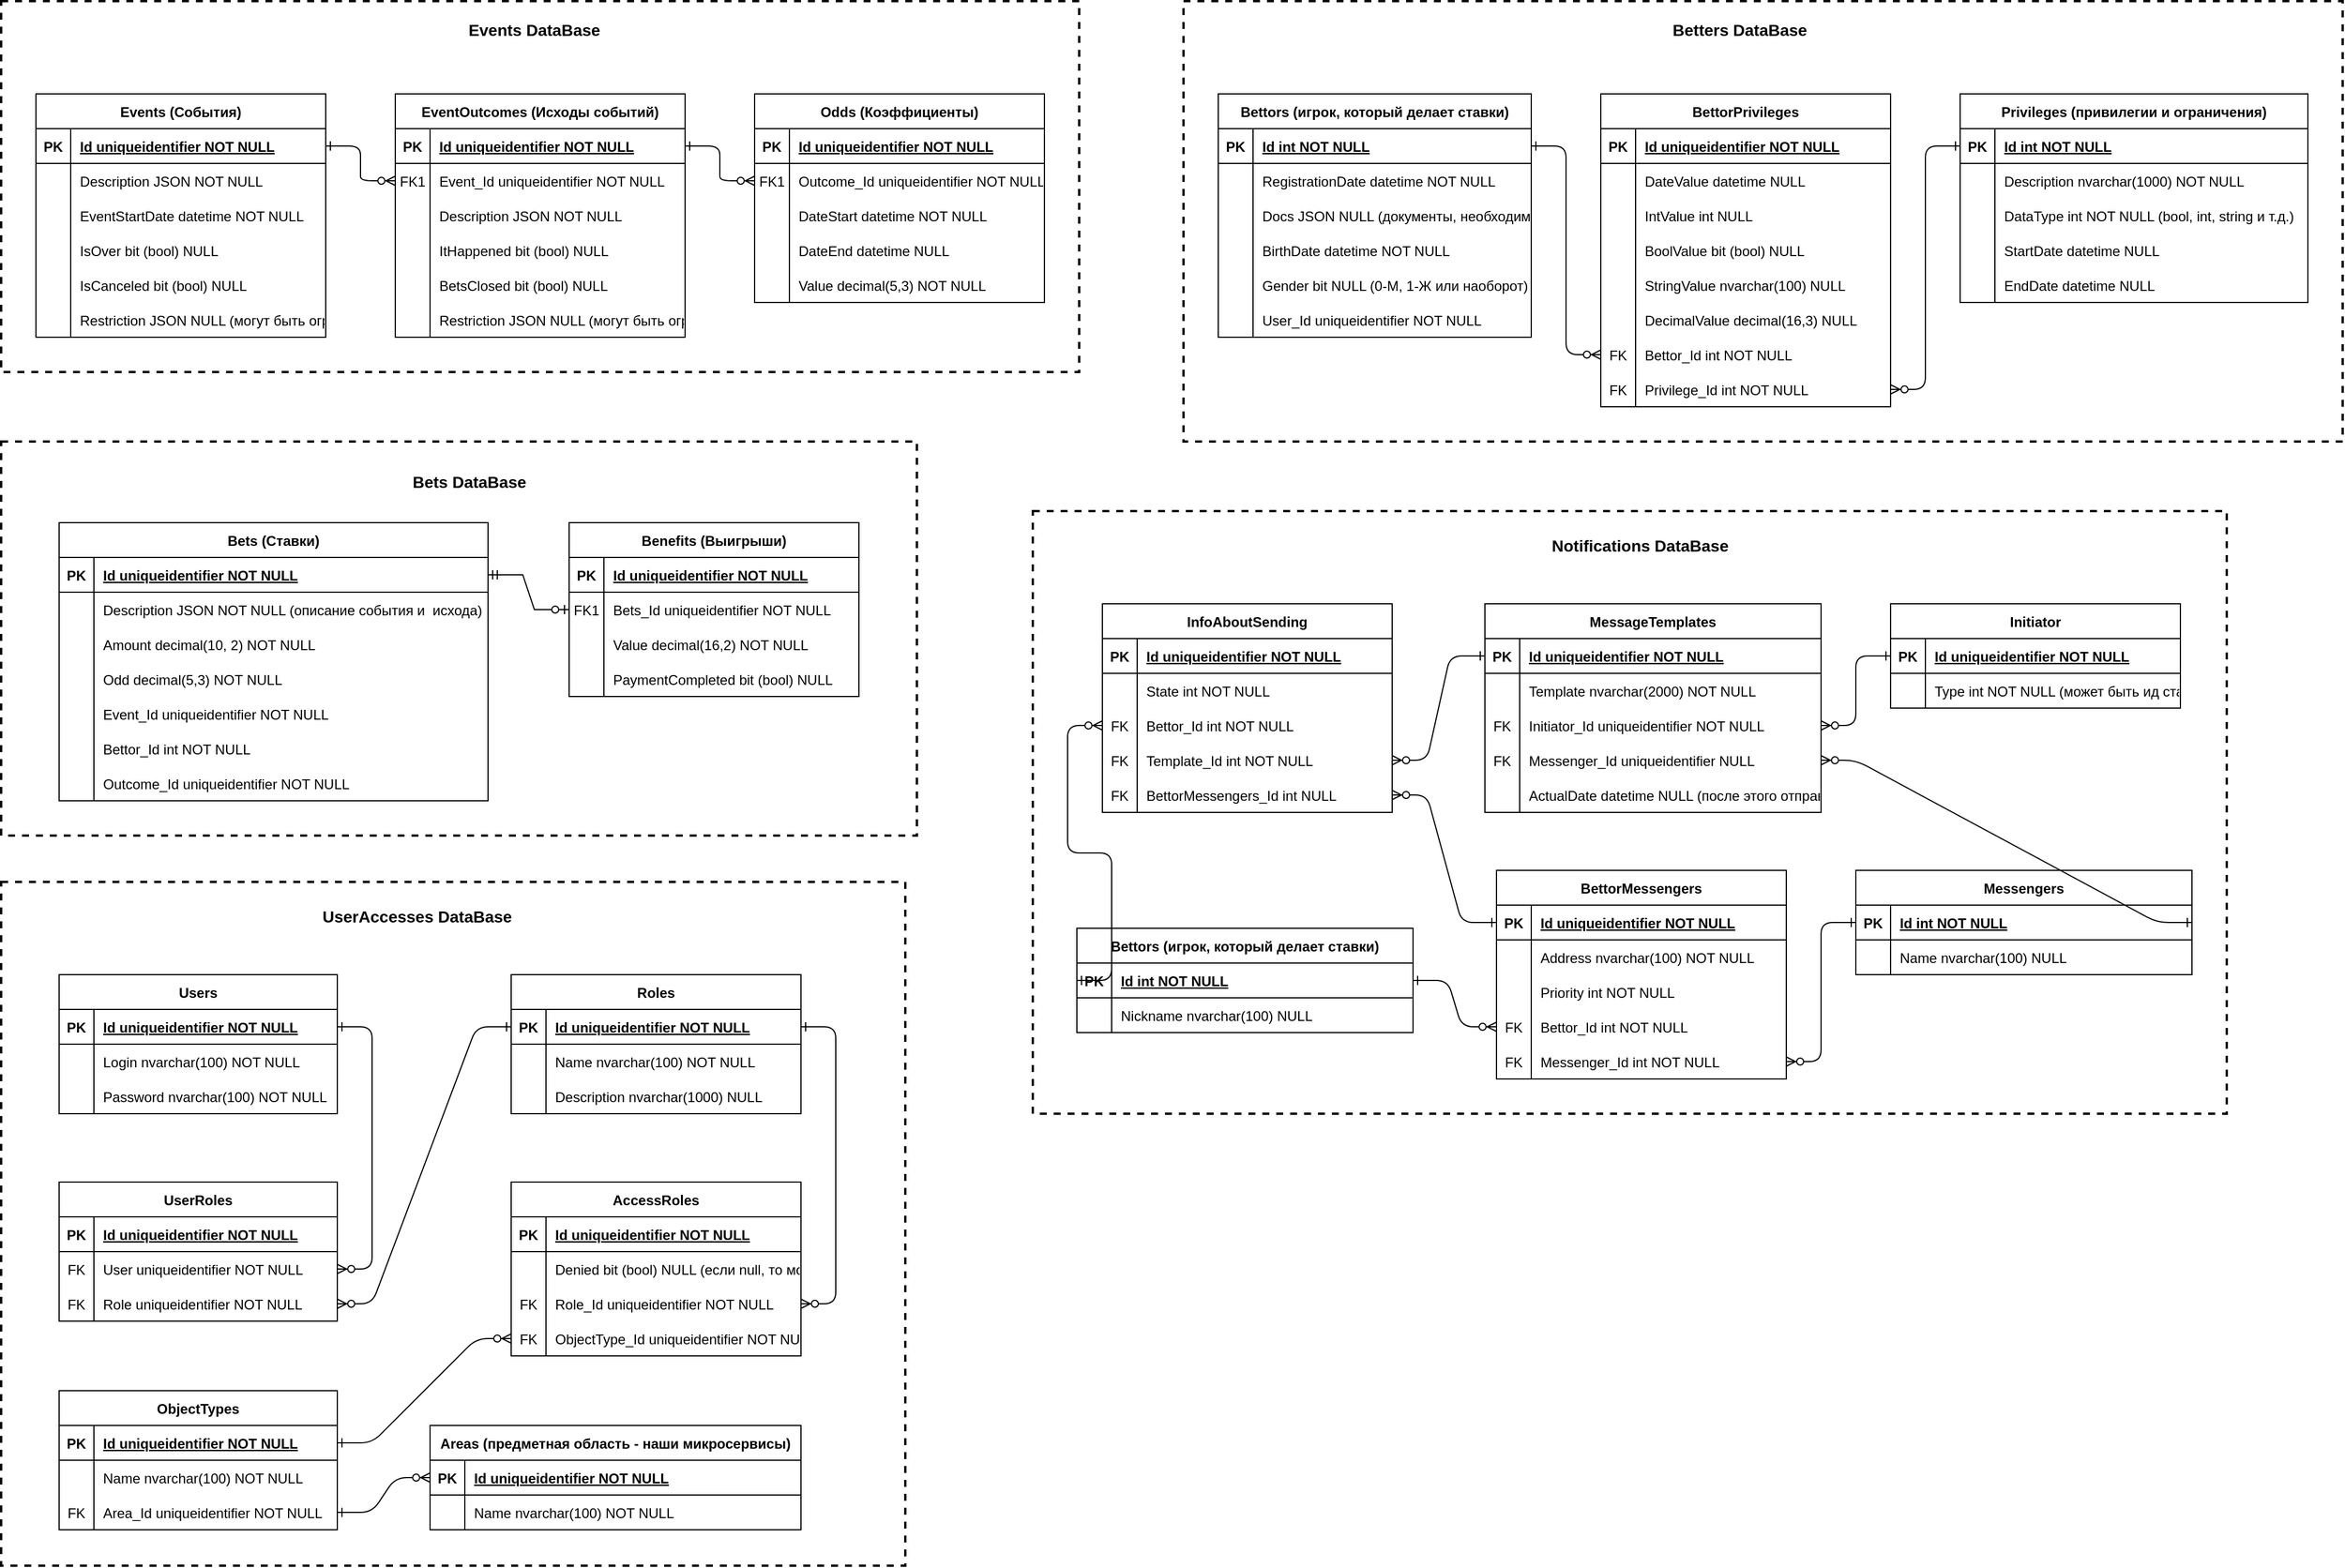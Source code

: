 <mxfile version="24.7.1" type="github">
  <diagram id="R2lEEEUBdFMjLlhIrx00" name="Page-1">
    <mxGraphModel dx="1233" dy="659" grid="1" gridSize="10" guides="1" tooltips="1" connect="1" arrows="1" fold="1" page="1" pageScale="1" pageWidth="3300" pageHeight="4681" math="0" shadow="0" extFonts="Permanent Marker^https://fonts.googleapis.com/css?family=Permanent+Marker">
      <root>
        <mxCell id="0" />
        <mxCell id="1" parent="0" />
        <mxCell id="wZM9S-sljyNOw_2Bpjh9-320" value="" style="rounded=0;whiteSpace=wrap;html=1;fillColor=none;dashed=1;strokeWidth=2;" vertex="1" parent="1">
          <mxGeometry x="970" y="480" width="1030" height="520" as="geometry" />
        </mxCell>
        <mxCell id="wZM9S-sljyNOw_2Bpjh9-199" value="" style="rounded=0;whiteSpace=wrap;html=1;fillColor=none;dashed=1;strokeWidth=2;" vertex="1" parent="1">
          <mxGeometry x="1100" y="40" width="1000" height="380" as="geometry" />
        </mxCell>
        <mxCell id="wZM9S-sljyNOw_2Bpjh9-98" value="" style="rounded=0;whiteSpace=wrap;html=1;fillColor=none;dashed=1;strokeWidth=2;" vertex="1" parent="1">
          <mxGeometry x="80" y="420" width="790" height="340" as="geometry" />
        </mxCell>
        <mxCell id="wZM9S-sljyNOw_2Bpjh9-23" value="" style="rounded=0;whiteSpace=wrap;html=1;fillColor=none;dashed=1;strokeWidth=2;" vertex="1" parent="1">
          <mxGeometry x="80" y="40" width="930" height="320" as="geometry" />
        </mxCell>
        <mxCell id="C-vyLk0tnHw3VtMMgP7b-1" value="" style="edgeStyle=entityRelationEdgeStyle;endArrow=ERzeroToMany;startArrow=ERone;endFill=1;startFill=0;" parent="1" source="C-vyLk0tnHw3VtMMgP7b-24" target="C-vyLk0tnHw3VtMMgP7b-6" edge="1">
          <mxGeometry width="100" height="100" relative="1" as="geometry">
            <mxPoint x="340" y="720" as="sourcePoint" />
            <mxPoint x="440" y="620" as="targetPoint" />
          </mxGeometry>
        </mxCell>
        <mxCell id="C-vyLk0tnHw3VtMMgP7b-12" value="" style="edgeStyle=entityRelationEdgeStyle;endArrow=ERzeroToMany;startArrow=ERone;endFill=1;startFill=0;" parent="1" source="C-vyLk0tnHw3VtMMgP7b-3" target="C-vyLk0tnHw3VtMMgP7b-17" edge="1">
          <mxGeometry width="100" height="100" relative="1" as="geometry">
            <mxPoint x="400" y="180" as="sourcePoint" />
            <mxPoint x="460" y="205" as="targetPoint" />
          </mxGeometry>
        </mxCell>
        <mxCell id="C-vyLk0tnHw3VtMMgP7b-2" value="EventOutcomes (Исходы событий)" style="shape=table;startSize=30;container=1;collapsible=1;childLayout=tableLayout;fixedRows=1;rowLines=0;fontStyle=1;align=center;resizeLast=1;" parent="1" vertex="1">
          <mxGeometry x="420" y="120" width="250" height="210" as="geometry" />
        </mxCell>
        <mxCell id="C-vyLk0tnHw3VtMMgP7b-3" value="" style="shape=partialRectangle;collapsible=0;dropTarget=0;pointerEvents=0;fillColor=none;points=[[0,0.5],[1,0.5]];portConstraint=eastwest;top=0;left=0;right=0;bottom=1;" parent="C-vyLk0tnHw3VtMMgP7b-2" vertex="1">
          <mxGeometry y="30" width="250" height="30" as="geometry" />
        </mxCell>
        <mxCell id="C-vyLk0tnHw3VtMMgP7b-4" value="PK" style="shape=partialRectangle;overflow=hidden;connectable=0;fillColor=none;top=0;left=0;bottom=0;right=0;fontStyle=1;" parent="C-vyLk0tnHw3VtMMgP7b-3" vertex="1">
          <mxGeometry width="30" height="30" as="geometry">
            <mxRectangle width="30" height="30" as="alternateBounds" />
          </mxGeometry>
        </mxCell>
        <mxCell id="C-vyLk0tnHw3VtMMgP7b-5" value="Id uniqueidentifier NOT NULL" style="shape=partialRectangle;overflow=hidden;connectable=0;fillColor=none;top=0;left=0;bottom=0;right=0;align=left;spacingLeft=6;fontStyle=5;" parent="C-vyLk0tnHw3VtMMgP7b-3" vertex="1">
          <mxGeometry x="30" width="220" height="30" as="geometry">
            <mxRectangle width="220" height="30" as="alternateBounds" />
          </mxGeometry>
        </mxCell>
        <mxCell id="C-vyLk0tnHw3VtMMgP7b-6" value="" style="shape=partialRectangle;collapsible=0;dropTarget=0;pointerEvents=0;fillColor=none;points=[[0,0.5],[1,0.5]];portConstraint=eastwest;top=0;left=0;right=0;bottom=0;" parent="C-vyLk0tnHw3VtMMgP7b-2" vertex="1">
          <mxGeometry y="60" width="250" height="30" as="geometry" />
        </mxCell>
        <mxCell id="C-vyLk0tnHw3VtMMgP7b-7" value="FK1" style="shape=partialRectangle;overflow=hidden;connectable=0;fillColor=none;top=0;left=0;bottom=0;right=0;" parent="C-vyLk0tnHw3VtMMgP7b-6" vertex="1">
          <mxGeometry width="30" height="30" as="geometry">
            <mxRectangle width="30" height="30" as="alternateBounds" />
          </mxGeometry>
        </mxCell>
        <mxCell id="C-vyLk0tnHw3VtMMgP7b-8" value="Event_Id uniqueidentifier NOT NULL" style="shape=partialRectangle;overflow=hidden;connectable=0;fillColor=none;top=0;left=0;bottom=0;right=0;align=left;spacingLeft=6;" parent="C-vyLk0tnHw3VtMMgP7b-6" vertex="1">
          <mxGeometry x="30" width="220" height="30" as="geometry">
            <mxRectangle width="220" height="30" as="alternateBounds" />
          </mxGeometry>
        </mxCell>
        <mxCell id="C-vyLk0tnHw3VtMMgP7b-9" value="" style="shape=partialRectangle;collapsible=0;dropTarget=0;pointerEvents=0;fillColor=none;points=[[0,0.5],[1,0.5]];portConstraint=eastwest;top=0;left=0;right=0;bottom=0;" parent="C-vyLk0tnHw3VtMMgP7b-2" vertex="1">
          <mxGeometry y="90" width="250" height="30" as="geometry" />
        </mxCell>
        <mxCell id="C-vyLk0tnHw3VtMMgP7b-10" value="" style="shape=partialRectangle;overflow=hidden;connectable=0;fillColor=none;top=0;left=0;bottom=0;right=0;" parent="C-vyLk0tnHw3VtMMgP7b-9" vertex="1">
          <mxGeometry width="30" height="30" as="geometry">
            <mxRectangle width="30" height="30" as="alternateBounds" />
          </mxGeometry>
        </mxCell>
        <mxCell id="C-vyLk0tnHw3VtMMgP7b-11" value="Description JSON NOT NULL" style="shape=partialRectangle;overflow=hidden;connectable=0;fillColor=none;top=0;left=0;bottom=0;right=0;align=left;spacingLeft=6;" parent="C-vyLk0tnHw3VtMMgP7b-9" vertex="1">
          <mxGeometry x="30" width="220" height="30" as="geometry">
            <mxRectangle width="220" height="30" as="alternateBounds" />
          </mxGeometry>
        </mxCell>
        <mxCell id="wZM9S-sljyNOw_2Bpjh9-100" value="" style="shape=partialRectangle;collapsible=0;dropTarget=0;pointerEvents=0;fillColor=none;points=[[0,0.5],[1,0.5]];portConstraint=eastwest;top=0;left=0;right=0;bottom=0;" vertex="1" parent="C-vyLk0tnHw3VtMMgP7b-2">
          <mxGeometry y="120" width="250" height="30" as="geometry" />
        </mxCell>
        <mxCell id="wZM9S-sljyNOw_2Bpjh9-101" value="" style="shape=partialRectangle;overflow=hidden;connectable=0;fillColor=none;top=0;left=0;bottom=0;right=0;" vertex="1" parent="wZM9S-sljyNOw_2Bpjh9-100">
          <mxGeometry width="30" height="30" as="geometry">
            <mxRectangle width="30" height="30" as="alternateBounds" />
          </mxGeometry>
        </mxCell>
        <mxCell id="wZM9S-sljyNOw_2Bpjh9-102" value="ItHappened bit (bool) NULL" style="shape=partialRectangle;overflow=hidden;connectable=0;fillColor=none;top=0;left=0;bottom=0;right=0;align=left;spacingLeft=6;" vertex="1" parent="wZM9S-sljyNOw_2Bpjh9-100">
          <mxGeometry x="30" width="220" height="30" as="geometry">
            <mxRectangle width="220" height="30" as="alternateBounds" />
          </mxGeometry>
        </mxCell>
        <mxCell id="wZM9S-sljyNOw_2Bpjh9-125" value="" style="shape=partialRectangle;collapsible=0;dropTarget=0;pointerEvents=0;fillColor=none;points=[[0,0.5],[1,0.5]];portConstraint=eastwest;top=0;left=0;right=0;bottom=0;" vertex="1" parent="C-vyLk0tnHw3VtMMgP7b-2">
          <mxGeometry y="150" width="250" height="30" as="geometry" />
        </mxCell>
        <mxCell id="wZM9S-sljyNOw_2Bpjh9-126" value="" style="shape=partialRectangle;overflow=hidden;connectable=0;fillColor=none;top=0;left=0;bottom=0;right=0;" vertex="1" parent="wZM9S-sljyNOw_2Bpjh9-125">
          <mxGeometry width="30" height="30" as="geometry">
            <mxRectangle width="30" height="30" as="alternateBounds" />
          </mxGeometry>
        </mxCell>
        <mxCell id="wZM9S-sljyNOw_2Bpjh9-127" value="BetsClosed bit (bool) NULL" style="shape=partialRectangle;overflow=hidden;connectable=0;fillColor=none;top=0;left=0;bottom=0;right=0;align=left;spacingLeft=6;" vertex="1" parent="wZM9S-sljyNOw_2Bpjh9-125">
          <mxGeometry x="30" width="220" height="30" as="geometry">
            <mxRectangle width="220" height="30" as="alternateBounds" />
          </mxGeometry>
        </mxCell>
        <mxCell id="wZM9S-sljyNOw_2Bpjh9-131" value="" style="shape=partialRectangle;collapsible=0;dropTarget=0;pointerEvents=0;fillColor=none;points=[[0,0.5],[1,0.5]];portConstraint=eastwest;top=0;left=0;right=0;bottom=0;" vertex="1" parent="C-vyLk0tnHw3VtMMgP7b-2">
          <mxGeometry y="180" width="250" height="30" as="geometry" />
        </mxCell>
        <mxCell id="wZM9S-sljyNOw_2Bpjh9-132" value="" style="shape=partialRectangle;overflow=hidden;connectable=0;fillColor=none;top=0;left=0;bottom=0;right=0;" vertex="1" parent="wZM9S-sljyNOw_2Bpjh9-131">
          <mxGeometry width="30" height="30" as="geometry">
            <mxRectangle width="30" height="30" as="alternateBounds" />
          </mxGeometry>
        </mxCell>
        <mxCell id="wZM9S-sljyNOw_2Bpjh9-133" value="Restriction JSON NULL (могут быть ограничения типа максимальная и минимальная сумма ставки, привилегии пользователя и т.д.)" style="shape=partialRectangle;overflow=hidden;connectable=0;fillColor=none;top=0;left=0;bottom=0;right=0;align=left;spacingLeft=6;" vertex="1" parent="wZM9S-sljyNOw_2Bpjh9-131">
          <mxGeometry x="30" width="220" height="30" as="geometry">
            <mxRectangle width="220" height="30" as="alternateBounds" />
          </mxGeometry>
        </mxCell>
        <mxCell id="C-vyLk0tnHw3VtMMgP7b-13" value="Odds (Коэффициенты)" style="shape=table;startSize=30;container=1;collapsible=1;childLayout=tableLayout;fixedRows=1;rowLines=0;fontStyle=1;align=center;resizeLast=1;" parent="1" vertex="1">
          <mxGeometry x="730" y="120" width="250" height="180" as="geometry" />
        </mxCell>
        <mxCell id="C-vyLk0tnHw3VtMMgP7b-14" value="" style="shape=partialRectangle;collapsible=0;dropTarget=0;pointerEvents=0;fillColor=none;points=[[0,0.5],[1,0.5]];portConstraint=eastwest;top=0;left=0;right=0;bottom=1;" parent="C-vyLk0tnHw3VtMMgP7b-13" vertex="1">
          <mxGeometry y="30" width="250" height="30" as="geometry" />
        </mxCell>
        <mxCell id="C-vyLk0tnHw3VtMMgP7b-15" value="PK" style="shape=partialRectangle;overflow=hidden;connectable=0;fillColor=none;top=0;left=0;bottom=0;right=0;fontStyle=1;" parent="C-vyLk0tnHw3VtMMgP7b-14" vertex="1">
          <mxGeometry width="30" height="30" as="geometry">
            <mxRectangle width="30" height="30" as="alternateBounds" />
          </mxGeometry>
        </mxCell>
        <mxCell id="C-vyLk0tnHw3VtMMgP7b-16" value="Id uniqueidentifier NOT NULL" style="shape=partialRectangle;overflow=hidden;connectable=0;fillColor=none;top=0;left=0;bottom=0;right=0;align=left;spacingLeft=6;fontStyle=5;" parent="C-vyLk0tnHw3VtMMgP7b-14" vertex="1">
          <mxGeometry x="30" width="220" height="30" as="geometry">
            <mxRectangle width="220" height="30" as="alternateBounds" />
          </mxGeometry>
        </mxCell>
        <mxCell id="C-vyLk0tnHw3VtMMgP7b-17" value="" style="shape=partialRectangle;collapsible=0;dropTarget=0;pointerEvents=0;fillColor=none;points=[[0,0.5],[1,0.5]];portConstraint=eastwest;top=0;left=0;right=0;bottom=0;" parent="C-vyLk0tnHw3VtMMgP7b-13" vertex="1">
          <mxGeometry y="60" width="250" height="30" as="geometry" />
        </mxCell>
        <mxCell id="C-vyLk0tnHw3VtMMgP7b-18" value="FK1" style="shape=partialRectangle;overflow=hidden;connectable=0;fillColor=none;top=0;left=0;bottom=0;right=0;" parent="C-vyLk0tnHw3VtMMgP7b-17" vertex="1">
          <mxGeometry width="30" height="30" as="geometry">
            <mxRectangle width="30" height="30" as="alternateBounds" />
          </mxGeometry>
        </mxCell>
        <mxCell id="C-vyLk0tnHw3VtMMgP7b-19" value="Outcome_Id uniqueidentifier NOT NULL" style="shape=partialRectangle;overflow=hidden;connectable=0;fillColor=none;top=0;left=0;bottom=0;right=0;align=left;spacingLeft=6;" parent="C-vyLk0tnHw3VtMMgP7b-17" vertex="1">
          <mxGeometry x="30" width="220" height="30" as="geometry">
            <mxRectangle width="220" height="30" as="alternateBounds" />
          </mxGeometry>
        </mxCell>
        <mxCell id="C-vyLk0tnHw3VtMMgP7b-20" value="" style="shape=partialRectangle;collapsible=0;dropTarget=0;pointerEvents=0;fillColor=none;points=[[0,0.5],[1,0.5]];portConstraint=eastwest;top=0;left=0;right=0;bottom=0;" parent="C-vyLk0tnHw3VtMMgP7b-13" vertex="1">
          <mxGeometry y="90" width="250" height="30" as="geometry" />
        </mxCell>
        <mxCell id="C-vyLk0tnHw3VtMMgP7b-21" value="" style="shape=partialRectangle;overflow=hidden;connectable=0;fillColor=none;top=0;left=0;bottom=0;right=0;" parent="C-vyLk0tnHw3VtMMgP7b-20" vertex="1">
          <mxGeometry width="30" height="30" as="geometry">
            <mxRectangle width="30" height="30" as="alternateBounds" />
          </mxGeometry>
        </mxCell>
        <mxCell id="C-vyLk0tnHw3VtMMgP7b-22" value="DateStart datetime NOT NULL" style="shape=partialRectangle;overflow=hidden;connectable=0;fillColor=none;top=0;left=0;bottom=0;right=0;align=left;spacingLeft=6;" parent="C-vyLk0tnHw3VtMMgP7b-20" vertex="1">
          <mxGeometry x="30" width="220" height="30" as="geometry">
            <mxRectangle width="220" height="30" as="alternateBounds" />
          </mxGeometry>
        </mxCell>
        <mxCell id="wZM9S-sljyNOw_2Bpjh9-11" value="" style="shape=partialRectangle;collapsible=0;dropTarget=0;pointerEvents=0;fillColor=none;points=[[0,0.5],[1,0.5]];portConstraint=eastwest;top=0;left=0;right=0;bottom=0;" vertex="1" parent="C-vyLk0tnHw3VtMMgP7b-13">
          <mxGeometry y="120" width="250" height="30" as="geometry" />
        </mxCell>
        <mxCell id="wZM9S-sljyNOw_2Bpjh9-12" value="" style="shape=partialRectangle;overflow=hidden;connectable=0;fillColor=none;top=0;left=0;bottom=0;right=0;" vertex="1" parent="wZM9S-sljyNOw_2Bpjh9-11">
          <mxGeometry width="30" height="30" as="geometry">
            <mxRectangle width="30" height="30" as="alternateBounds" />
          </mxGeometry>
        </mxCell>
        <mxCell id="wZM9S-sljyNOw_2Bpjh9-13" value="DateEnd datetime NULL" style="shape=partialRectangle;overflow=hidden;connectable=0;fillColor=none;top=0;left=0;bottom=0;right=0;align=left;spacingLeft=6;" vertex="1" parent="wZM9S-sljyNOw_2Bpjh9-11">
          <mxGeometry x="30" width="220" height="30" as="geometry">
            <mxRectangle width="220" height="30" as="alternateBounds" />
          </mxGeometry>
        </mxCell>
        <mxCell id="wZM9S-sljyNOw_2Bpjh9-65" value="" style="shape=partialRectangle;collapsible=0;dropTarget=0;pointerEvents=0;fillColor=none;points=[[0,0.5],[1,0.5]];portConstraint=eastwest;top=0;left=0;right=0;bottom=0;" vertex="1" parent="C-vyLk0tnHw3VtMMgP7b-13">
          <mxGeometry y="150" width="250" height="30" as="geometry" />
        </mxCell>
        <mxCell id="wZM9S-sljyNOw_2Bpjh9-66" value="" style="shape=partialRectangle;overflow=hidden;connectable=0;fillColor=none;top=0;left=0;bottom=0;right=0;" vertex="1" parent="wZM9S-sljyNOw_2Bpjh9-65">
          <mxGeometry width="30" height="30" as="geometry">
            <mxRectangle width="30" height="30" as="alternateBounds" />
          </mxGeometry>
        </mxCell>
        <mxCell id="wZM9S-sljyNOw_2Bpjh9-67" value="Value decimal(5,3) NOT NULL" style="shape=partialRectangle;overflow=hidden;connectable=0;fillColor=none;top=0;left=0;bottom=0;right=0;align=left;spacingLeft=6;" vertex="1" parent="wZM9S-sljyNOw_2Bpjh9-65">
          <mxGeometry x="30" width="220" height="30" as="geometry">
            <mxRectangle width="220" height="30" as="alternateBounds" />
          </mxGeometry>
        </mxCell>
        <mxCell id="C-vyLk0tnHw3VtMMgP7b-23" value="Events (События)" style="shape=table;startSize=30;container=1;collapsible=1;childLayout=tableLayout;fixedRows=1;rowLines=0;fontStyle=1;align=center;resizeLast=1;" parent="1" vertex="1">
          <mxGeometry x="110" y="120" width="250" height="210" as="geometry" />
        </mxCell>
        <mxCell id="C-vyLk0tnHw3VtMMgP7b-24" value="" style="shape=partialRectangle;collapsible=0;dropTarget=0;pointerEvents=0;fillColor=none;points=[[0,0.5],[1,0.5]];portConstraint=eastwest;top=0;left=0;right=0;bottom=1;" parent="C-vyLk0tnHw3VtMMgP7b-23" vertex="1">
          <mxGeometry y="30" width="250" height="30" as="geometry" />
        </mxCell>
        <mxCell id="C-vyLk0tnHw3VtMMgP7b-25" value="PK" style="shape=partialRectangle;overflow=hidden;connectable=0;fillColor=none;top=0;left=0;bottom=0;right=0;fontStyle=1;" parent="C-vyLk0tnHw3VtMMgP7b-24" vertex="1">
          <mxGeometry width="30" height="30" as="geometry">
            <mxRectangle width="30" height="30" as="alternateBounds" />
          </mxGeometry>
        </mxCell>
        <mxCell id="C-vyLk0tnHw3VtMMgP7b-26" value="Id uniqueidentifier NOT NULL " style="shape=partialRectangle;overflow=hidden;connectable=0;fillColor=none;top=0;left=0;bottom=0;right=0;align=left;spacingLeft=6;fontStyle=5;" parent="C-vyLk0tnHw3VtMMgP7b-24" vertex="1">
          <mxGeometry x="30" width="220" height="30" as="geometry">
            <mxRectangle width="220" height="30" as="alternateBounds" />
          </mxGeometry>
        </mxCell>
        <mxCell id="C-vyLk0tnHw3VtMMgP7b-27" value="" style="shape=partialRectangle;collapsible=0;dropTarget=0;pointerEvents=0;fillColor=none;points=[[0,0.5],[1,0.5]];portConstraint=eastwest;top=0;left=0;right=0;bottom=0;" parent="C-vyLk0tnHw3VtMMgP7b-23" vertex="1">
          <mxGeometry y="60" width="250" height="30" as="geometry" />
        </mxCell>
        <mxCell id="C-vyLk0tnHw3VtMMgP7b-28" value="" style="shape=partialRectangle;overflow=hidden;connectable=0;fillColor=none;top=0;left=0;bottom=0;right=0;" parent="C-vyLk0tnHw3VtMMgP7b-27" vertex="1">
          <mxGeometry width="30" height="30" as="geometry">
            <mxRectangle width="30" height="30" as="alternateBounds" />
          </mxGeometry>
        </mxCell>
        <mxCell id="C-vyLk0tnHw3VtMMgP7b-29" value="Description JSON NOT NULL" style="shape=partialRectangle;overflow=hidden;connectable=0;fillColor=none;top=0;left=0;bottom=0;right=0;align=left;spacingLeft=6;" parent="C-vyLk0tnHw3VtMMgP7b-27" vertex="1">
          <mxGeometry x="30" width="220" height="30" as="geometry">
            <mxRectangle width="220" height="30" as="alternateBounds" />
          </mxGeometry>
        </mxCell>
        <mxCell id="wZM9S-sljyNOw_2Bpjh9-14" value="" style="shape=partialRectangle;collapsible=0;dropTarget=0;pointerEvents=0;fillColor=none;points=[[0,0.5],[1,0.5]];portConstraint=eastwest;top=0;left=0;right=0;bottom=0;" vertex="1" parent="C-vyLk0tnHw3VtMMgP7b-23">
          <mxGeometry y="90" width="250" height="30" as="geometry" />
        </mxCell>
        <mxCell id="wZM9S-sljyNOw_2Bpjh9-15" value="" style="shape=partialRectangle;overflow=hidden;connectable=0;fillColor=none;top=0;left=0;bottom=0;right=0;" vertex="1" parent="wZM9S-sljyNOw_2Bpjh9-14">
          <mxGeometry width="30" height="30" as="geometry">
            <mxRectangle width="30" height="30" as="alternateBounds" />
          </mxGeometry>
        </mxCell>
        <mxCell id="wZM9S-sljyNOw_2Bpjh9-16" value="EventStartDate datetime NOT NULL" style="shape=partialRectangle;overflow=hidden;connectable=0;fillColor=none;top=0;left=0;bottom=0;right=0;align=left;spacingLeft=6;" vertex="1" parent="wZM9S-sljyNOw_2Bpjh9-14">
          <mxGeometry x="30" width="220" height="30" as="geometry">
            <mxRectangle width="220" height="30" as="alternateBounds" />
          </mxGeometry>
        </mxCell>
        <mxCell id="wZM9S-sljyNOw_2Bpjh9-17" value="" style="shape=partialRectangle;collapsible=0;dropTarget=0;pointerEvents=0;fillColor=none;points=[[0,0.5],[1,0.5]];portConstraint=eastwest;top=0;left=0;right=0;bottom=0;" vertex="1" parent="C-vyLk0tnHw3VtMMgP7b-23">
          <mxGeometry y="120" width="250" height="30" as="geometry" />
        </mxCell>
        <mxCell id="wZM9S-sljyNOw_2Bpjh9-18" value="" style="shape=partialRectangle;overflow=hidden;connectable=0;fillColor=none;top=0;left=0;bottom=0;right=0;" vertex="1" parent="wZM9S-sljyNOw_2Bpjh9-17">
          <mxGeometry width="30" height="30" as="geometry">
            <mxRectangle width="30" height="30" as="alternateBounds" />
          </mxGeometry>
        </mxCell>
        <mxCell id="wZM9S-sljyNOw_2Bpjh9-19" value="IsOver bit (bool) NULL" style="shape=partialRectangle;overflow=hidden;connectable=0;fillColor=none;top=0;left=0;bottom=0;right=0;align=left;spacingLeft=6;" vertex="1" parent="wZM9S-sljyNOw_2Bpjh9-17">
          <mxGeometry x="30" width="220" height="30" as="geometry">
            <mxRectangle width="220" height="30" as="alternateBounds" />
          </mxGeometry>
        </mxCell>
        <mxCell id="wZM9S-sljyNOw_2Bpjh9-38" value="" style="shape=partialRectangle;collapsible=0;dropTarget=0;pointerEvents=0;fillColor=none;points=[[0,0.5],[1,0.5]];portConstraint=eastwest;top=0;left=0;right=0;bottom=0;" vertex="1" parent="C-vyLk0tnHw3VtMMgP7b-23">
          <mxGeometry y="150" width="250" height="30" as="geometry" />
        </mxCell>
        <mxCell id="wZM9S-sljyNOw_2Bpjh9-39" value="" style="shape=partialRectangle;overflow=hidden;connectable=0;fillColor=none;top=0;left=0;bottom=0;right=0;" vertex="1" parent="wZM9S-sljyNOw_2Bpjh9-38">
          <mxGeometry width="30" height="30" as="geometry">
            <mxRectangle width="30" height="30" as="alternateBounds" />
          </mxGeometry>
        </mxCell>
        <mxCell id="wZM9S-sljyNOw_2Bpjh9-40" value="IsCanceled bit (bool) NULL" style="shape=partialRectangle;overflow=hidden;connectable=0;fillColor=none;top=0;left=0;bottom=0;right=0;align=left;spacingLeft=6;" vertex="1" parent="wZM9S-sljyNOw_2Bpjh9-38">
          <mxGeometry x="30" width="220" height="30" as="geometry">
            <mxRectangle width="220" height="30" as="alternateBounds" />
          </mxGeometry>
        </mxCell>
        <mxCell id="wZM9S-sljyNOw_2Bpjh9-128" value="" style="shape=partialRectangle;collapsible=0;dropTarget=0;pointerEvents=0;fillColor=none;points=[[0,0.5],[1,0.5]];portConstraint=eastwest;top=0;left=0;right=0;bottom=0;" vertex="1" parent="C-vyLk0tnHw3VtMMgP7b-23">
          <mxGeometry y="180" width="250" height="30" as="geometry" />
        </mxCell>
        <mxCell id="wZM9S-sljyNOw_2Bpjh9-129" value="" style="shape=partialRectangle;overflow=hidden;connectable=0;fillColor=none;top=0;left=0;bottom=0;right=0;" vertex="1" parent="wZM9S-sljyNOw_2Bpjh9-128">
          <mxGeometry width="30" height="30" as="geometry">
            <mxRectangle width="30" height="30" as="alternateBounds" />
          </mxGeometry>
        </mxCell>
        <mxCell id="wZM9S-sljyNOw_2Bpjh9-130" value="Restriction JSON NULL (могут быть ограничения типа максимальная и минимальная сумма ставки, привилегии пользователя и т.д.)" style="shape=partialRectangle;overflow=hidden;connectable=0;fillColor=none;top=0;left=0;bottom=0;right=0;align=left;spacingLeft=6;" vertex="1" parent="wZM9S-sljyNOw_2Bpjh9-128">
          <mxGeometry x="30" width="220" height="30" as="geometry">
            <mxRectangle width="220" height="30" as="alternateBounds" />
          </mxGeometry>
        </mxCell>
        <mxCell id="wZM9S-sljyNOw_2Bpjh9-24" value="&lt;font style=&quot;font-size: 14px;&quot;&gt;&lt;b&gt;Events DataBase&lt;/b&gt;&lt;/font&gt;" style="text;html=1;align=center;verticalAlign=middle;whiteSpace=wrap;rounded=0;" vertex="1" parent="1">
          <mxGeometry x="360" y="50" width="360" height="30" as="geometry" />
        </mxCell>
        <mxCell id="wZM9S-sljyNOw_2Bpjh9-25" value="Bets (Ставки)" style="shape=table;startSize=30;container=1;collapsible=1;childLayout=tableLayout;fixedRows=1;rowLines=0;fontStyle=1;align=center;resizeLast=1;" vertex="1" parent="1">
          <mxGeometry x="130" y="490" width="370" height="240" as="geometry" />
        </mxCell>
        <mxCell id="wZM9S-sljyNOw_2Bpjh9-26" value="" style="shape=partialRectangle;collapsible=0;dropTarget=0;pointerEvents=0;fillColor=none;points=[[0,0.5],[1,0.5]];portConstraint=eastwest;top=0;left=0;right=0;bottom=1;" vertex="1" parent="wZM9S-sljyNOw_2Bpjh9-25">
          <mxGeometry y="30" width="370" height="30" as="geometry" />
        </mxCell>
        <mxCell id="wZM9S-sljyNOw_2Bpjh9-27" value="PK" style="shape=partialRectangle;overflow=hidden;connectable=0;fillColor=none;top=0;left=0;bottom=0;right=0;fontStyle=1;" vertex="1" parent="wZM9S-sljyNOw_2Bpjh9-26">
          <mxGeometry width="30" height="30" as="geometry">
            <mxRectangle width="30" height="30" as="alternateBounds" />
          </mxGeometry>
        </mxCell>
        <mxCell id="wZM9S-sljyNOw_2Bpjh9-28" value="Id uniqueidentifier NOT NULL " style="shape=partialRectangle;overflow=hidden;connectable=0;fillColor=none;top=0;left=0;bottom=0;right=0;align=left;spacingLeft=6;fontStyle=5;" vertex="1" parent="wZM9S-sljyNOw_2Bpjh9-26">
          <mxGeometry x="30" width="340" height="30" as="geometry">
            <mxRectangle width="340" height="30" as="alternateBounds" />
          </mxGeometry>
        </mxCell>
        <mxCell id="wZM9S-sljyNOw_2Bpjh9-29" value="" style="shape=partialRectangle;collapsible=0;dropTarget=0;pointerEvents=0;fillColor=none;points=[[0,0.5],[1,0.5]];portConstraint=eastwest;top=0;left=0;right=0;bottom=0;" vertex="1" parent="wZM9S-sljyNOw_2Bpjh9-25">
          <mxGeometry y="60" width="370" height="30" as="geometry" />
        </mxCell>
        <mxCell id="wZM9S-sljyNOw_2Bpjh9-30" value="" style="shape=partialRectangle;overflow=hidden;connectable=0;fillColor=none;top=0;left=0;bottom=0;right=0;" vertex="1" parent="wZM9S-sljyNOw_2Bpjh9-29">
          <mxGeometry width="30" height="30" as="geometry">
            <mxRectangle width="30" height="30" as="alternateBounds" />
          </mxGeometry>
        </mxCell>
        <mxCell id="wZM9S-sljyNOw_2Bpjh9-31" value="Description JSON NOT NULL (описание события и  исхода)" style="shape=partialRectangle;overflow=hidden;connectable=0;fillColor=none;top=0;left=0;bottom=0;right=0;align=left;spacingLeft=6;" vertex="1" parent="wZM9S-sljyNOw_2Bpjh9-29">
          <mxGeometry x="30" width="340" height="30" as="geometry">
            <mxRectangle width="340" height="30" as="alternateBounds" />
          </mxGeometry>
        </mxCell>
        <mxCell id="wZM9S-sljyNOw_2Bpjh9-32" value="" style="shape=partialRectangle;collapsible=0;dropTarget=0;pointerEvents=0;fillColor=none;points=[[0,0.5],[1,0.5]];portConstraint=eastwest;top=0;left=0;right=0;bottom=0;" vertex="1" parent="wZM9S-sljyNOw_2Bpjh9-25">
          <mxGeometry y="90" width="370" height="30" as="geometry" />
        </mxCell>
        <mxCell id="wZM9S-sljyNOw_2Bpjh9-33" value="" style="shape=partialRectangle;overflow=hidden;connectable=0;fillColor=none;top=0;left=0;bottom=0;right=0;" vertex="1" parent="wZM9S-sljyNOw_2Bpjh9-32">
          <mxGeometry width="30" height="30" as="geometry">
            <mxRectangle width="30" height="30" as="alternateBounds" />
          </mxGeometry>
        </mxCell>
        <mxCell id="wZM9S-sljyNOw_2Bpjh9-34" value="Amount decimal(10, 2) NOT NULL" style="shape=partialRectangle;overflow=hidden;connectable=0;fillColor=none;top=0;left=0;bottom=0;right=0;align=left;spacingLeft=6;" vertex="1" parent="wZM9S-sljyNOw_2Bpjh9-32">
          <mxGeometry x="30" width="340" height="30" as="geometry">
            <mxRectangle width="340" height="30" as="alternateBounds" />
          </mxGeometry>
        </mxCell>
        <mxCell id="wZM9S-sljyNOw_2Bpjh9-35" value="" style="shape=partialRectangle;collapsible=0;dropTarget=0;pointerEvents=0;fillColor=none;points=[[0,0.5],[1,0.5]];portConstraint=eastwest;top=0;left=0;right=0;bottom=0;" vertex="1" parent="wZM9S-sljyNOw_2Bpjh9-25">
          <mxGeometry y="120" width="370" height="30" as="geometry" />
        </mxCell>
        <mxCell id="wZM9S-sljyNOw_2Bpjh9-36" value="" style="shape=partialRectangle;overflow=hidden;connectable=0;fillColor=none;top=0;left=0;bottom=0;right=0;" vertex="1" parent="wZM9S-sljyNOw_2Bpjh9-35">
          <mxGeometry width="30" height="30" as="geometry">
            <mxRectangle width="30" height="30" as="alternateBounds" />
          </mxGeometry>
        </mxCell>
        <mxCell id="wZM9S-sljyNOw_2Bpjh9-37" value="Odd decimal(5,3) NOT NULL" style="shape=partialRectangle;overflow=hidden;connectable=0;fillColor=none;top=0;left=0;bottom=0;right=0;align=left;spacingLeft=6;" vertex="1" parent="wZM9S-sljyNOw_2Bpjh9-35">
          <mxGeometry x="30" width="340" height="30" as="geometry">
            <mxRectangle width="340" height="30" as="alternateBounds" />
          </mxGeometry>
        </mxCell>
        <mxCell id="wZM9S-sljyNOw_2Bpjh9-59" value="" style="shape=partialRectangle;collapsible=0;dropTarget=0;pointerEvents=0;fillColor=none;points=[[0,0.5],[1,0.5]];portConstraint=eastwest;top=0;left=0;right=0;bottom=0;strokeColor=inherit;" vertex="1" parent="wZM9S-sljyNOw_2Bpjh9-25">
          <mxGeometry y="150" width="370" height="30" as="geometry" />
        </mxCell>
        <mxCell id="wZM9S-sljyNOw_2Bpjh9-60" value="" style="shape=partialRectangle;overflow=hidden;connectable=0;fillColor=none;top=0;left=0;bottom=0;right=0;fontStyle=0;" vertex="1" parent="wZM9S-sljyNOw_2Bpjh9-59">
          <mxGeometry width="30" height="30" as="geometry">
            <mxRectangle width="30" height="30" as="alternateBounds" />
          </mxGeometry>
        </mxCell>
        <mxCell id="wZM9S-sljyNOw_2Bpjh9-61" value="Event_Id uniqueidentifier NOT NULL" style="shape=partialRectangle;overflow=hidden;connectable=0;fillColor=none;top=0;left=0;bottom=0;right=0;align=left;spacingLeft=6;fontStyle=0;strokeColor=inherit;" vertex="1" parent="wZM9S-sljyNOw_2Bpjh9-59">
          <mxGeometry x="30" width="340" height="30" as="geometry">
            <mxRectangle width="340" height="30" as="alternateBounds" />
          </mxGeometry>
        </mxCell>
        <mxCell id="wZM9S-sljyNOw_2Bpjh9-92" value="" style="shape=partialRectangle;collapsible=0;dropTarget=0;pointerEvents=0;fillColor=none;points=[[0,0.5],[1,0.5]];portConstraint=eastwest;top=0;left=0;right=0;bottom=0;" vertex="1" parent="wZM9S-sljyNOw_2Bpjh9-25">
          <mxGeometry y="180" width="370" height="30" as="geometry" />
        </mxCell>
        <mxCell id="wZM9S-sljyNOw_2Bpjh9-93" value="" style="shape=partialRectangle;overflow=hidden;connectable=0;fillColor=none;top=0;left=0;bottom=0;right=0;" vertex="1" parent="wZM9S-sljyNOw_2Bpjh9-92">
          <mxGeometry width="30" height="30" as="geometry">
            <mxRectangle width="30" height="30" as="alternateBounds" />
          </mxGeometry>
        </mxCell>
        <mxCell id="wZM9S-sljyNOw_2Bpjh9-94" value="Bettor_Id int NOT NULL" style="shape=partialRectangle;overflow=hidden;connectable=0;fillColor=none;top=0;left=0;bottom=0;right=0;align=left;spacingLeft=6;" vertex="1" parent="wZM9S-sljyNOw_2Bpjh9-92">
          <mxGeometry x="30" width="340" height="30" as="geometry">
            <mxRectangle width="340" height="30" as="alternateBounds" />
          </mxGeometry>
        </mxCell>
        <mxCell id="wZM9S-sljyNOw_2Bpjh9-95" value="" style="shape=partialRectangle;collapsible=0;dropTarget=0;pointerEvents=0;fillColor=none;points=[[0,0.5],[1,0.5]];portConstraint=eastwest;top=0;left=0;right=0;bottom=0;" vertex="1" parent="wZM9S-sljyNOw_2Bpjh9-25">
          <mxGeometry y="210" width="370" height="30" as="geometry" />
        </mxCell>
        <mxCell id="wZM9S-sljyNOw_2Bpjh9-96" value="" style="shape=partialRectangle;overflow=hidden;connectable=0;fillColor=none;top=0;left=0;bottom=0;right=0;" vertex="1" parent="wZM9S-sljyNOw_2Bpjh9-95">
          <mxGeometry width="30" height="30" as="geometry">
            <mxRectangle width="30" height="30" as="alternateBounds" />
          </mxGeometry>
        </mxCell>
        <mxCell id="wZM9S-sljyNOw_2Bpjh9-97" value="Outcome_Id uniqueidentifier NOT NULL" style="shape=partialRectangle;overflow=hidden;connectable=0;fillColor=none;top=0;left=0;bottom=0;right=0;align=left;spacingLeft=6;" vertex="1" parent="wZM9S-sljyNOw_2Bpjh9-95">
          <mxGeometry x="30" width="340" height="30" as="geometry">
            <mxRectangle width="340" height="30" as="alternateBounds" />
          </mxGeometry>
        </mxCell>
        <mxCell id="wZM9S-sljyNOw_2Bpjh9-41" value="Bettors (игрок, который делает ставки)" style="shape=table;startSize=30;container=1;collapsible=1;childLayout=tableLayout;fixedRows=1;rowLines=0;fontStyle=1;align=center;resizeLast=1;" vertex="1" parent="1">
          <mxGeometry x="1130" y="120" width="270" height="210" as="geometry" />
        </mxCell>
        <mxCell id="wZM9S-sljyNOw_2Bpjh9-42" value="" style="shape=partialRectangle;collapsible=0;dropTarget=0;pointerEvents=0;fillColor=none;points=[[0,0.5],[1,0.5]];portConstraint=eastwest;top=0;left=0;right=0;bottom=1;" vertex="1" parent="wZM9S-sljyNOw_2Bpjh9-41">
          <mxGeometry y="30" width="270" height="30" as="geometry" />
        </mxCell>
        <mxCell id="wZM9S-sljyNOw_2Bpjh9-43" value="PK" style="shape=partialRectangle;overflow=hidden;connectable=0;fillColor=none;top=0;left=0;bottom=0;right=0;fontStyle=1;" vertex="1" parent="wZM9S-sljyNOw_2Bpjh9-42">
          <mxGeometry width="30" height="30" as="geometry">
            <mxRectangle width="30" height="30" as="alternateBounds" />
          </mxGeometry>
        </mxCell>
        <mxCell id="wZM9S-sljyNOw_2Bpjh9-44" value="Id int NOT NULL" style="shape=partialRectangle;overflow=hidden;connectable=0;fillColor=none;top=0;left=0;bottom=0;right=0;align=left;spacingLeft=6;fontStyle=5;" vertex="1" parent="wZM9S-sljyNOw_2Bpjh9-42">
          <mxGeometry x="30" width="240" height="30" as="geometry">
            <mxRectangle width="240" height="30" as="alternateBounds" />
          </mxGeometry>
        </mxCell>
        <mxCell id="wZM9S-sljyNOw_2Bpjh9-83" value="" style="shape=partialRectangle;collapsible=0;dropTarget=0;pointerEvents=0;fillColor=none;points=[[0,0.5],[1,0.5]];portConstraint=eastwest;top=0;left=0;right=0;bottom=0;" vertex="1" parent="wZM9S-sljyNOw_2Bpjh9-41">
          <mxGeometry y="60" width="270" height="30" as="geometry" />
        </mxCell>
        <mxCell id="wZM9S-sljyNOw_2Bpjh9-84" value="" style="shape=partialRectangle;overflow=hidden;connectable=0;fillColor=none;top=0;left=0;bottom=0;right=0;" vertex="1" parent="wZM9S-sljyNOw_2Bpjh9-83">
          <mxGeometry width="30" height="30" as="geometry">
            <mxRectangle width="30" height="30" as="alternateBounds" />
          </mxGeometry>
        </mxCell>
        <mxCell id="wZM9S-sljyNOw_2Bpjh9-85" value="RegistrationDate datetime NOT NULL" style="shape=partialRectangle;overflow=hidden;connectable=0;fillColor=none;top=0;left=0;bottom=0;right=0;align=left;spacingLeft=6;fontStyle=0" vertex="1" parent="wZM9S-sljyNOw_2Bpjh9-83">
          <mxGeometry x="30" width="240" height="30" as="geometry">
            <mxRectangle width="240" height="30" as="alternateBounds" />
          </mxGeometry>
        </mxCell>
        <mxCell id="wZM9S-sljyNOw_2Bpjh9-86" value="" style="shape=partialRectangle;collapsible=0;dropTarget=0;pointerEvents=0;fillColor=none;points=[[0,0.5],[1,0.5]];portConstraint=eastwest;top=0;left=0;right=0;bottom=0;" vertex="1" parent="wZM9S-sljyNOw_2Bpjh9-41">
          <mxGeometry y="90" width="270" height="30" as="geometry" />
        </mxCell>
        <mxCell id="wZM9S-sljyNOw_2Bpjh9-87" value="" style="shape=partialRectangle;overflow=hidden;connectable=0;fillColor=none;top=0;left=0;bottom=0;right=0;" vertex="1" parent="wZM9S-sljyNOw_2Bpjh9-86">
          <mxGeometry width="30" height="30" as="geometry">
            <mxRectangle width="30" height="30" as="alternateBounds" />
          </mxGeometry>
        </mxCell>
        <mxCell id="wZM9S-sljyNOw_2Bpjh9-88" value="Docs JSON NULL (документы, необходимые для того, чтобы можно было сделать ставку" style="shape=partialRectangle;overflow=hidden;connectable=0;fillColor=none;top=0;left=0;bottom=0;right=0;align=left;spacingLeft=6;fontStyle=0" vertex="1" parent="wZM9S-sljyNOw_2Bpjh9-86">
          <mxGeometry x="30" width="240" height="30" as="geometry">
            <mxRectangle width="240" height="30" as="alternateBounds" />
          </mxGeometry>
        </mxCell>
        <mxCell id="wZM9S-sljyNOw_2Bpjh9-150" value="" style="shape=partialRectangle;collapsible=0;dropTarget=0;pointerEvents=0;fillColor=none;points=[[0,0.5],[1,0.5]];portConstraint=eastwest;top=0;left=0;right=0;bottom=0;" vertex="1" parent="wZM9S-sljyNOw_2Bpjh9-41">
          <mxGeometry y="120" width="270" height="30" as="geometry" />
        </mxCell>
        <mxCell id="wZM9S-sljyNOw_2Bpjh9-151" value="" style="shape=partialRectangle;overflow=hidden;connectable=0;fillColor=none;top=0;left=0;bottom=0;right=0;" vertex="1" parent="wZM9S-sljyNOw_2Bpjh9-150">
          <mxGeometry width="30" height="30" as="geometry">
            <mxRectangle width="30" height="30" as="alternateBounds" />
          </mxGeometry>
        </mxCell>
        <mxCell id="wZM9S-sljyNOw_2Bpjh9-152" value="BirthDate datetime NOT NULL" style="shape=partialRectangle;overflow=hidden;connectable=0;fillColor=none;top=0;left=0;bottom=0;right=0;align=left;spacingLeft=6;fontStyle=0" vertex="1" parent="wZM9S-sljyNOw_2Bpjh9-150">
          <mxGeometry x="30" width="240" height="30" as="geometry">
            <mxRectangle width="240" height="30" as="alternateBounds" />
          </mxGeometry>
        </mxCell>
        <mxCell id="wZM9S-sljyNOw_2Bpjh9-204" value="" style="shape=partialRectangle;collapsible=0;dropTarget=0;pointerEvents=0;fillColor=none;points=[[0,0.5],[1,0.5]];portConstraint=eastwest;top=0;left=0;right=0;bottom=0;" vertex="1" parent="wZM9S-sljyNOw_2Bpjh9-41">
          <mxGeometry y="150" width="270" height="30" as="geometry" />
        </mxCell>
        <mxCell id="wZM9S-sljyNOw_2Bpjh9-205" value="" style="shape=partialRectangle;overflow=hidden;connectable=0;fillColor=none;top=0;left=0;bottom=0;right=0;" vertex="1" parent="wZM9S-sljyNOw_2Bpjh9-204">
          <mxGeometry width="30" height="30" as="geometry">
            <mxRectangle width="30" height="30" as="alternateBounds" />
          </mxGeometry>
        </mxCell>
        <mxCell id="wZM9S-sljyNOw_2Bpjh9-206" value="Gender bit NULL (0-М, 1-Ж или наоборот)" style="shape=partialRectangle;overflow=hidden;connectable=0;fillColor=none;top=0;left=0;bottom=0;right=0;align=left;spacingLeft=6;fontStyle=0" vertex="1" parent="wZM9S-sljyNOw_2Bpjh9-204">
          <mxGeometry x="30" width="240" height="30" as="geometry">
            <mxRectangle width="240" height="30" as="alternateBounds" />
          </mxGeometry>
        </mxCell>
        <mxCell id="wZM9S-sljyNOw_2Bpjh9-398" value="" style="shape=partialRectangle;collapsible=0;dropTarget=0;pointerEvents=0;fillColor=none;points=[[0,0.5],[1,0.5]];portConstraint=eastwest;top=0;left=0;right=0;bottom=0;" vertex="1" parent="wZM9S-sljyNOw_2Bpjh9-41">
          <mxGeometry y="180" width="270" height="30" as="geometry" />
        </mxCell>
        <mxCell id="wZM9S-sljyNOw_2Bpjh9-399" value="" style="shape=partialRectangle;overflow=hidden;connectable=0;fillColor=none;top=0;left=0;bottom=0;right=0;" vertex="1" parent="wZM9S-sljyNOw_2Bpjh9-398">
          <mxGeometry width="30" height="30" as="geometry">
            <mxRectangle width="30" height="30" as="alternateBounds" />
          </mxGeometry>
        </mxCell>
        <mxCell id="wZM9S-sljyNOw_2Bpjh9-400" value="User_Id uniqueidentifier NOT NULL" style="shape=partialRectangle;overflow=hidden;connectable=0;fillColor=none;top=0;left=0;bottom=0;right=0;align=left;spacingLeft=6;fontStyle=0" vertex="1" parent="wZM9S-sljyNOw_2Bpjh9-398">
          <mxGeometry x="30" width="240" height="30" as="geometry">
            <mxRectangle width="240" height="30" as="alternateBounds" />
          </mxGeometry>
        </mxCell>
        <mxCell id="wZM9S-sljyNOw_2Bpjh9-68" value="Benefits (Выигрыши)" style="shape=table;startSize=30;container=1;collapsible=1;childLayout=tableLayout;fixedRows=1;rowLines=0;fontStyle=1;align=center;resizeLast=1;" vertex="1" parent="1">
          <mxGeometry x="570" y="490" width="250" height="150" as="geometry" />
        </mxCell>
        <mxCell id="wZM9S-sljyNOw_2Bpjh9-69" value="" style="shape=partialRectangle;collapsible=0;dropTarget=0;pointerEvents=0;fillColor=none;points=[[0,0.5],[1,0.5]];portConstraint=eastwest;top=0;left=0;right=0;bottom=1;" vertex="1" parent="wZM9S-sljyNOw_2Bpjh9-68">
          <mxGeometry y="30" width="250" height="30" as="geometry" />
        </mxCell>
        <mxCell id="wZM9S-sljyNOw_2Bpjh9-70" value="PK" style="shape=partialRectangle;overflow=hidden;connectable=0;fillColor=none;top=0;left=0;bottom=0;right=0;fontStyle=1;" vertex="1" parent="wZM9S-sljyNOw_2Bpjh9-69">
          <mxGeometry width="30" height="30" as="geometry">
            <mxRectangle width="30" height="30" as="alternateBounds" />
          </mxGeometry>
        </mxCell>
        <mxCell id="wZM9S-sljyNOw_2Bpjh9-71" value="Id uniqueidentifier NOT NULL" style="shape=partialRectangle;overflow=hidden;connectable=0;fillColor=none;top=0;left=0;bottom=0;right=0;align=left;spacingLeft=6;fontStyle=5;" vertex="1" parent="wZM9S-sljyNOw_2Bpjh9-69">
          <mxGeometry x="30" width="220" height="30" as="geometry">
            <mxRectangle width="220" height="30" as="alternateBounds" />
          </mxGeometry>
        </mxCell>
        <mxCell id="wZM9S-sljyNOw_2Bpjh9-72" value="" style="shape=partialRectangle;collapsible=0;dropTarget=0;pointerEvents=0;fillColor=none;points=[[0,0.5],[1,0.5]];portConstraint=eastwest;top=0;left=0;right=0;bottom=0;" vertex="1" parent="wZM9S-sljyNOw_2Bpjh9-68">
          <mxGeometry y="60" width="250" height="30" as="geometry" />
        </mxCell>
        <mxCell id="wZM9S-sljyNOw_2Bpjh9-73" value="FK1" style="shape=partialRectangle;overflow=hidden;connectable=0;fillColor=none;top=0;left=0;bottom=0;right=0;" vertex="1" parent="wZM9S-sljyNOw_2Bpjh9-72">
          <mxGeometry width="30" height="30" as="geometry">
            <mxRectangle width="30" height="30" as="alternateBounds" />
          </mxGeometry>
        </mxCell>
        <mxCell id="wZM9S-sljyNOw_2Bpjh9-74" value="Bets_Id uniqueidentifier NOT NULL" style="shape=partialRectangle;overflow=hidden;connectable=0;fillColor=none;top=0;left=0;bottom=0;right=0;align=left;spacingLeft=6;" vertex="1" parent="wZM9S-sljyNOw_2Bpjh9-72">
          <mxGeometry x="30" width="220" height="30" as="geometry">
            <mxRectangle width="220" height="30" as="alternateBounds" />
          </mxGeometry>
        </mxCell>
        <mxCell id="wZM9S-sljyNOw_2Bpjh9-75" value="" style="shape=partialRectangle;collapsible=0;dropTarget=0;pointerEvents=0;fillColor=none;points=[[0,0.5],[1,0.5]];portConstraint=eastwest;top=0;left=0;right=0;bottom=0;" vertex="1" parent="wZM9S-sljyNOw_2Bpjh9-68">
          <mxGeometry y="90" width="250" height="30" as="geometry" />
        </mxCell>
        <mxCell id="wZM9S-sljyNOw_2Bpjh9-76" value="" style="shape=partialRectangle;overflow=hidden;connectable=0;fillColor=none;top=0;left=0;bottom=0;right=0;" vertex="1" parent="wZM9S-sljyNOw_2Bpjh9-75">
          <mxGeometry width="30" height="30" as="geometry">
            <mxRectangle width="30" height="30" as="alternateBounds" />
          </mxGeometry>
        </mxCell>
        <mxCell id="wZM9S-sljyNOw_2Bpjh9-77" value="Value decimal(16,2) NOT NULL" style="shape=partialRectangle;overflow=hidden;connectable=0;fillColor=none;top=0;left=0;bottom=0;right=0;align=left;spacingLeft=6;" vertex="1" parent="wZM9S-sljyNOw_2Bpjh9-75">
          <mxGeometry x="30" width="220" height="30" as="geometry">
            <mxRectangle width="220" height="30" as="alternateBounds" />
          </mxGeometry>
        </mxCell>
        <mxCell id="wZM9S-sljyNOw_2Bpjh9-79" value="" style="shape=partialRectangle;collapsible=0;dropTarget=0;pointerEvents=0;fillColor=none;points=[[0,0.5],[1,0.5]];portConstraint=eastwest;top=0;left=0;right=0;bottom=0;" vertex="1" parent="wZM9S-sljyNOw_2Bpjh9-68">
          <mxGeometry y="120" width="250" height="30" as="geometry" />
        </mxCell>
        <mxCell id="wZM9S-sljyNOw_2Bpjh9-80" value="" style="shape=partialRectangle;overflow=hidden;connectable=0;fillColor=none;top=0;left=0;bottom=0;right=0;" vertex="1" parent="wZM9S-sljyNOw_2Bpjh9-79">
          <mxGeometry width="30" height="30" as="geometry">
            <mxRectangle width="30" height="30" as="alternateBounds" />
          </mxGeometry>
        </mxCell>
        <mxCell id="wZM9S-sljyNOw_2Bpjh9-81" value="PaymentCompleted bit (bool) NULL" style="shape=partialRectangle;overflow=hidden;connectable=0;fillColor=none;top=0;left=0;bottom=0;right=0;align=left;spacingLeft=6;" vertex="1" parent="wZM9S-sljyNOw_2Bpjh9-79">
          <mxGeometry x="30" width="220" height="30" as="geometry">
            <mxRectangle width="220" height="30" as="alternateBounds" />
          </mxGeometry>
        </mxCell>
        <mxCell id="wZM9S-sljyNOw_2Bpjh9-82" value="" style="edgeStyle=entityRelationEdgeStyle;fontSize=12;html=1;endArrow=ERzeroToOne;startArrow=ERmandOne;rounded=0;" edge="1" parent="1" source="wZM9S-sljyNOw_2Bpjh9-26" target="wZM9S-sljyNOw_2Bpjh9-72">
          <mxGeometry width="100" height="100" relative="1" as="geometry">
            <mxPoint x="500" y="480" as="sourcePoint" />
            <mxPoint x="600" y="380" as="targetPoint" />
          </mxGeometry>
        </mxCell>
        <mxCell id="wZM9S-sljyNOw_2Bpjh9-99" value="&lt;font style=&quot;font-size: 14px;&quot;&gt;&lt;b&gt;Bets DataBase&lt;/b&gt;&lt;/font&gt;" style="text;html=1;align=center;verticalAlign=middle;whiteSpace=wrap;rounded=0;" vertex="1" parent="1">
          <mxGeometry x="304" y="440" width="360" height="30" as="geometry" />
        </mxCell>
        <mxCell id="wZM9S-sljyNOw_2Bpjh9-134" value="Bettors (игрок, который делает ставки)" style="shape=table;startSize=30;container=1;collapsible=1;childLayout=tableLayout;fixedRows=1;rowLines=0;fontStyle=1;align=center;resizeLast=1;" vertex="1" parent="1">
          <mxGeometry x="1008" y="840" width="290" height="90" as="geometry" />
        </mxCell>
        <mxCell id="wZM9S-sljyNOw_2Bpjh9-135" value="" style="shape=partialRectangle;collapsible=0;dropTarget=0;pointerEvents=0;fillColor=none;points=[[0,0.5],[1,0.5]];portConstraint=eastwest;top=0;left=0;right=0;bottom=1;" vertex="1" parent="wZM9S-sljyNOw_2Bpjh9-134">
          <mxGeometry y="30" width="290" height="30" as="geometry" />
        </mxCell>
        <mxCell id="wZM9S-sljyNOw_2Bpjh9-136" value="PK" style="shape=partialRectangle;overflow=hidden;connectable=0;fillColor=none;top=0;left=0;bottom=0;right=0;fontStyle=1;" vertex="1" parent="wZM9S-sljyNOw_2Bpjh9-135">
          <mxGeometry width="30" height="30" as="geometry">
            <mxRectangle width="30" height="30" as="alternateBounds" />
          </mxGeometry>
        </mxCell>
        <mxCell id="wZM9S-sljyNOw_2Bpjh9-137" value="Id int NOT NULL" style="shape=partialRectangle;overflow=hidden;connectable=0;fillColor=none;top=0;left=0;bottom=0;right=0;align=left;spacingLeft=6;fontStyle=5;" vertex="1" parent="wZM9S-sljyNOw_2Bpjh9-135">
          <mxGeometry x="30" width="260" height="30" as="geometry">
            <mxRectangle width="260" height="30" as="alternateBounds" />
          </mxGeometry>
        </mxCell>
        <mxCell id="wZM9S-sljyNOw_2Bpjh9-138" value="" style="shape=partialRectangle;collapsible=0;dropTarget=0;pointerEvents=0;fillColor=none;points=[[0,0.5],[1,0.5]];portConstraint=eastwest;top=0;left=0;right=0;bottom=0;" vertex="1" parent="wZM9S-sljyNOw_2Bpjh9-134">
          <mxGeometry y="60" width="290" height="30" as="geometry" />
        </mxCell>
        <mxCell id="wZM9S-sljyNOw_2Bpjh9-139" value="" style="shape=partialRectangle;overflow=hidden;connectable=0;fillColor=none;top=0;left=0;bottom=0;right=0;" vertex="1" parent="wZM9S-sljyNOw_2Bpjh9-138">
          <mxGeometry width="30" height="30" as="geometry">
            <mxRectangle width="30" height="30" as="alternateBounds" />
          </mxGeometry>
        </mxCell>
        <mxCell id="wZM9S-sljyNOw_2Bpjh9-140" value="Nickname nvarchar(100) NULL" style="shape=partialRectangle;overflow=hidden;connectable=0;fillColor=none;top=0;left=0;bottom=0;right=0;align=left;spacingLeft=6;fontStyle=0" vertex="1" parent="wZM9S-sljyNOw_2Bpjh9-138">
          <mxGeometry x="30" width="260" height="30" as="geometry">
            <mxRectangle width="260" height="30" as="alternateBounds" />
          </mxGeometry>
        </mxCell>
        <mxCell id="wZM9S-sljyNOw_2Bpjh9-153" value="Privileges (привилегии и ограничения)" style="shape=table;startSize=30;container=1;collapsible=1;childLayout=tableLayout;fixedRows=1;rowLines=0;fontStyle=1;align=center;resizeLast=1;" vertex="1" parent="1">
          <mxGeometry x="1770" y="120" width="300" height="180" as="geometry" />
        </mxCell>
        <mxCell id="wZM9S-sljyNOw_2Bpjh9-154" value="" style="shape=partialRectangle;collapsible=0;dropTarget=0;pointerEvents=0;fillColor=none;points=[[0,0.5],[1,0.5]];portConstraint=eastwest;top=0;left=0;right=0;bottom=1;" vertex="1" parent="wZM9S-sljyNOw_2Bpjh9-153">
          <mxGeometry y="30" width="300" height="30" as="geometry" />
        </mxCell>
        <mxCell id="wZM9S-sljyNOw_2Bpjh9-155" value="PK" style="shape=partialRectangle;overflow=hidden;connectable=0;fillColor=none;top=0;left=0;bottom=0;right=0;fontStyle=1;" vertex="1" parent="wZM9S-sljyNOw_2Bpjh9-154">
          <mxGeometry width="30" height="30" as="geometry">
            <mxRectangle width="30" height="30" as="alternateBounds" />
          </mxGeometry>
        </mxCell>
        <mxCell id="wZM9S-sljyNOw_2Bpjh9-156" value="Id int NOT NULL" style="shape=partialRectangle;overflow=hidden;connectable=0;fillColor=none;top=0;left=0;bottom=0;right=0;align=left;spacingLeft=6;fontStyle=5;" vertex="1" parent="wZM9S-sljyNOw_2Bpjh9-154">
          <mxGeometry x="30" width="270" height="30" as="geometry">
            <mxRectangle width="270" height="30" as="alternateBounds" />
          </mxGeometry>
        </mxCell>
        <mxCell id="wZM9S-sljyNOw_2Bpjh9-157" value="" style="shape=partialRectangle;collapsible=0;dropTarget=0;pointerEvents=0;fillColor=none;points=[[0,0.5],[1,0.5]];portConstraint=eastwest;top=0;left=0;right=0;bottom=0;" vertex="1" parent="wZM9S-sljyNOw_2Bpjh9-153">
          <mxGeometry y="60" width="300" height="30" as="geometry" />
        </mxCell>
        <mxCell id="wZM9S-sljyNOw_2Bpjh9-158" value="" style="shape=partialRectangle;overflow=hidden;connectable=0;fillColor=none;top=0;left=0;bottom=0;right=0;" vertex="1" parent="wZM9S-sljyNOw_2Bpjh9-157">
          <mxGeometry width="30" height="30" as="geometry">
            <mxRectangle width="30" height="30" as="alternateBounds" />
          </mxGeometry>
        </mxCell>
        <mxCell id="wZM9S-sljyNOw_2Bpjh9-159" value="Description nvarchar(1000) NOT NULL" style="shape=partialRectangle;overflow=hidden;connectable=0;fillColor=none;top=0;left=0;bottom=0;right=0;align=left;spacingLeft=6;fontStyle=0" vertex="1" parent="wZM9S-sljyNOw_2Bpjh9-157">
          <mxGeometry x="30" width="270" height="30" as="geometry">
            <mxRectangle width="270" height="30" as="alternateBounds" />
          </mxGeometry>
        </mxCell>
        <mxCell id="wZM9S-sljyNOw_2Bpjh9-163" value="" style="shape=partialRectangle;collapsible=0;dropTarget=0;pointerEvents=0;fillColor=none;points=[[0,0.5],[1,0.5]];portConstraint=eastwest;top=0;left=0;right=0;bottom=0;" vertex="1" parent="wZM9S-sljyNOw_2Bpjh9-153">
          <mxGeometry y="90" width="300" height="30" as="geometry" />
        </mxCell>
        <mxCell id="wZM9S-sljyNOw_2Bpjh9-164" value="" style="shape=partialRectangle;overflow=hidden;connectable=0;fillColor=none;top=0;left=0;bottom=0;right=0;" vertex="1" parent="wZM9S-sljyNOw_2Bpjh9-163">
          <mxGeometry width="30" height="30" as="geometry">
            <mxRectangle width="30" height="30" as="alternateBounds" />
          </mxGeometry>
        </mxCell>
        <mxCell id="wZM9S-sljyNOw_2Bpjh9-165" value="DataType int NOT NULL (bool, int, string и т.д.)" style="shape=partialRectangle;overflow=hidden;connectable=0;fillColor=none;top=0;left=0;bottom=0;right=0;align=left;spacingLeft=6;fontStyle=0" vertex="1" parent="wZM9S-sljyNOw_2Bpjh9-163">
          <mxGeometry x="30" width="270" height="30" as="geometry">
            <mxRectangle width="270" height="30" as="alternateBounds" />
          </mxGeometry>
        </mxCell>
        <mxCell id="wZM9S-sljyNOw_2Bpjh9-179" value="" style="shape=partialRectangle;collapsible=0;dropTarget=0;pointerEvents=0;fillColor=none;points=[[0,0.5],[1,0.5]];portConstraint=eastwest;top=0;left=0;right=0;bottom=0;" vertex="1" parent="wZM9S-sljyNOw_2Bpjh9-153">
          <mxGeometry y="120" width="300" height="30" as="geometry" />
        </mxCell>
        <mxCell id="wZM9S-sljyNOw_2Bpjh9-180" value="" style="shape=partialRectangle;overflow=hidden;connectable=0;fillColor=none;top=0;left=0;bottom=0;right=0;" vertex="1" parent="wZM9S-sljyNOw_2Bpjh9-179">
          <mxGeometry width="30" height="30" as="geometry">
            <mxRectangle width="30" height="30" as="alternateBounds" />
          </mxGeometry>
        </mxCell>
        <mxCell id="wZM9S-sljyNOw_2Bpjh9-181" value="StartDate datetime NULL" style="shape=partialRectangle;overflow=hidden;connectable=0;fillColor=none;top=0;left=0;bottom=0;right=0;align=left;spacingLeft=6;fontStyle=0" vertex="1" parent="wZM9S-sljyNOw_2Bpjh9-179">
          <mxGeometry x="30" width="270" height="30" as="geometry">
            <mxRectangle width="270" height="30" as="alternateBounds" />
          </mxGeometry>
        </mxCell>
        <mxCell id="wZM9S-sljyNOw_2Bpjh9-182" value="" style="shape=partialRectangle;collapsible=0;dropTarget=0;pointerEvents=0;fillColor=none;points=[[0,0.5],[1,0.5]];portConstraint=eastwest;top=0;left=0;right=0;bottom=0;" vertex="1" parent="wZM9S-sljyNOw_2Bpjh9-153">
          <mxGeometry y="150" width="300" height="30" as="geometry" />
        </mxCell>
        <mxCell id="wZM9S-sljyNOw_2Bpjh9-183" value="" style="shape=partialRectangle;overflow=hidden;connectable=0;fillColor=none;top=0;left=0;bottom=0;right=0;" vertex="1" parent="wZM9S-sljyNOw_2Bpjh9-182">
          <mxGeometry width="30" height="30" as="geometry">
            <mxRectangle width="30" height="30" as="alternateBounds" />
          </mxGeometry>
        </mxCell>
        <mxCell id="wZM9S-sljyNOw_2Bpjh9-184" value="EndDate datetime NULL" style="shape=partialRectangle;overflow=hidden;connectable=0;fillColor=none;top=0;left=0;bottom=0;right=0;align=left;spacingLeft=6;fontStyle=0" vertex="1" parent="wZM9S-sljyNOw_2Bpjh9-182">
          <mxGeometry x="30" width="270" height="30" as="geometry">
            <mxRectangle width="270" height="30" as="alternateBounds" />
          </mxGeometry>
        </mxCell>
        <mxCell id="wZM9S-sljyNOw_2Bpjh9-166" value="BettorPrivileges" style="shape=table;startSize=30;container=1;collapsible=1;childLayout=tableLayout;fixedRows=1;rowLines=0;fontStyle=1;align=center;resizeLast=1;" vertex="1" parent="1">
          <mxGeometry x="1460" y="120" width="250" height="270" as="geometry" />
        </mxCell>
        <mxCell id="wZM9S-sljyNOw_2Bpjh9-167" value="" style="shape=partialRectangle;collapsible=0;dropTarget=0;pointerEvents=0;fillColor=none;points=[[0,0.5],[1,0.5]];portConstraint=eastwest;top=0;left=0;right=0;bottom=1;" vertex="1" parent="wZM9S-sljyNOw_2Bpjh9-166">
          <mxGeometry y="30" width="250" height="30" as="geometry" />
        </mxCell>
        <mxCell id="wZM9S-sljyNOw_2Bpjh9-168" value="PK" style="shape=partialRectangle;overflow=hidden;connectable=0;fillColor=none;top=0;left=0;bottom=0;right=0;fontStyle=1;" vertex="1" parent="wZM9S-sljyNOw_2Bpjh9-167">
          <mxGeometry width="30" height="30" as="geometry">
            <mxRectangle width="30" height="30" as="alternateBounds" />
          </mxGeometry>
        </mxCell>
        <mxCell id="wZM9S-sljyNOw_2Bpjh9-169" value="Id uniqueidentifier NOT NULL" style="shape=partialRectangle;overflow=hidden;connectable=0;fillColor=none;top=0;left=0;bottom=0;right=0;align=left;spacingLeft=6;fontStyle=5;" vertex="1" parent="wZM9S-sljyNOw_2Bpjh9-167">
          <mxGeometry x="30" width="220" height="30" as="geometry">
            <mxRectangle width="220" height="30" as="alternateBounds" />
          </mxGeometry>
        </mxCell>
        <mxCell id="wZM9S-sljyNOw_2Bpjh9-170" value="" style="shape=partialRectangle;collapsible=0;dropTarget=0;pointerEvents=0;fillColor=none;points=[[0,0.5],[1,0.5]];portConstraint=eastwest;top=0;left=0;right=0;bottom=0;" vertex="1" parent="wZM9S-sljyNOw_2Bpjh9-166">
          <mxGeometry y="60" width="250" height="30" as="geometry" />
        </mxCell>
        <mxCell id="wZM9S-sljyNOw_2Bpjh9-171" value="" style="shape=partialRectangle;overflow=hidden;connectable=0;fillColor=none;top=0;left=0;bottom=0;right=0;" vertex="1" parent="wZM9S-sljyNOw_2Bpjh9-170">
          <mxGeometry width="30" height="30" as="geometry">
            <mxRectangle width="30" height="30" as="alternateBounds" />
          </mxGeometry>
        </mxCell>
        <mxCell id="wZM9S-sljyNOw_2Bpjh9-172" value="DateValue datetime NULL" style="shape=partialRectangle;overflow=hidden;connectable=0;fillColor=none;top=0;left=0;bottom=0;right=0;align=left;spacingLeft=6;fontStyle=0" vertex="1" parent="wZM9S-sljyNOw_2Bpjh9-170">
          <mxGeometry x="30" width="220" height="30" as="geometry">
            <mxRectangle width="220" height="30" as="alternateBounds" />
          </mxGeometry>
        </mxCell>
        <mxCell id="wZM9S-sljyNOw_2Bpjh9-173" value="" style="shape=partialRectangle;collapsible=0;dropTarget=0;pointerEvents=0;fillColor=none;points=[[0,0.5],[1,0.5]];portConstraint=eastwest;top=0;left=0;right=0;bottom=0;" vertex="1" parent="wZM9S-sljyNOw_2Bpjh9-166">
          <mxGeometry y="90" width="250" height="30" as="geometry" />
        </mxCell>
        <mxCell id="wZM9S-sljyNOw_2Bpjh9-174" value="" style="shape=partialRectangle;overflow=hidden;connectable=0;fillColor=none;top=0;left=0;bottom=0;right=0;" vertex="1" parent="wZM9S-sljyNOw_2Bpjh9-173">
          <mxGeometry width="30" height="30" as="geometry">
            <mxRectangle width="30" height="30" as="alternateBounds" />
          </mxGeometry>
        </mxCell>
        <mxCell id="wZM9S-sljyNOw_2Bpjh9-175" value="IntValue int NULL" style="shape=partialRectangle;overflow=hidden;connectable=0;fillColor=none;top=0;left=0;bottom=0;right=0;align=left;spacingLeft=6;fontStyle=0" vertex="1" parent="wZM9S-sljyNOw_2Bpjh9-173">
          <mxGeometry x="30" width="220" height="30" as="geometry">
            <mxRectangle width="220" height="30" as="alternateBounds" />
          </mxGeometry>
        </mxCell>
        <mxCell id="wZM9S-sljyNOw_2Bpjh9-176" value="" style="shape=partialRectangle;collapsible=0;dropTarget=0;pointerEvents=0;fillColor=none;points=[[0,0.5],[1,0.5]];portConstraint=eastwest;top=0;left=0;right=0;bottom=0;" vertex="1" parent="wZM9S-sljyNOw_2Bpjh9-166">
          <mxGeometry y="120" width="250" height="30" as="geometry" />
        </mxCell>
        <mxCell id="wZM9S-sljyNOw_2Bpjh9-177" value="" style="shape=partialRectangle;overflow=hidden;connectable=0;fillColor=none;top=0;left=0;bottom=0;right=0;" vertex="1" parent="wZM9S-sljyNOw_2Bpjh9-176">
          <mxGeometry width="30" height="30" as="geometry">
            <mxRectangle width="30" height="30" as="alternateBounds" />
          </mxGeometry>
        </mxCell>
        <mxCell id="wZM9S-sljyNOw_2Bpjh9-178" value="BoolValue bit (bool) NULL" style="shape=partialRectangle;overflow=hidden;connectable=0;fillColor=none;top=0;left=0;bottom=0;right=0;align=left;spacingLeft=6;fontStyle=0" vertex="1" parent="wZM9S-sljyNOw_2Bpjh9-176">
          <mxGeometry x="30" width="220" height="30" as="geometry">
            <mxRectangle width="220" height="30" as="alternateBounds" />
          </mxGeometry>
        </mxCell>
        <mxCell id="wZM9S-sljyNOw_2Bpjh9-185" value="" style="shape=partialRectangle;collapsible=0;dropTarget=0;pointerEvents=0;fillColor=none;points=[[0,0.5],[1,0.5]];portConstraint=eastwest;top=0;left=0;right=0;bottom=0;" vertex="1" parent="wZM9S-sljyNOw_2Bpjh9-166">
          <mxGeometry y="150" width="250" height="30" as="geometry" />
        </mxCell>
        <mxCell id="wZM9S-sljyNOw_2Bpjh9-186" value="" style="shape=partialRectangle;overflow=hidden;connectable=0;fillColor=none;top=0;left=0;bottom=0;right=0;" vertex="1" parent="wZM9S-sljyNOw_2Bpjh9-185">
          <mxGeometry width="30" height="30" as="geometry">
            <mxRectangle width="30" height="30" as="alternateBounds" />
          </mxGeometry>
        </mxCell>
        <mxCell id="wZM9S-sljyNOw_2Bpjh9-187" value="StringValue nvarchar(100) NULL" style="shape=partialRectangle;overflow=hidden;connectable=0;fillColor=none;top=0;left=0;bottom=0;right=0;align=left;spacingLeft=6;fontStyle=0" vertex="1" parent="wZM9S-sljyNOw_2Bpjh9-185">
          <mxGeometry x="30" width="220" height="30" as="geometry">
            <mxRectangle width="220" height="30" as="alternateBounds" />
          </mxGeometry>
        </mxCell>
        <mxCell id="wZM9S-sljyNOw_2Bpjh9-188" value="" style="shape=partialRectangle;collapsible=0;dropTarget=0;pointerEvents=0;fillColor=none;points=[[0,0.5],[1,0.5]];portConstraint=eastwest;top=0;left=0;right=0;bottom=0;" vertex="1" parent="wZM9S-sljyNOw_2Bpjh9-166">
          <mxGeometry y="180" width="250" height="30" as="geometry" />
        </mxCell>
        <mxCell id="wZM9S-sljyNOw_2Bpjh9-189" value="" style="shape=partialRectangle;overflow=hidden;connectable=0;fillColor=none;top=0;left=0;bottom=0;right=0;" vertex="1" parent="wZM9S-sljyNOw_2Bpjh9-188">
          <mxGeometry width="30" height="30" as="geometry">
            <mxRectangle width="30" height="30" as="alternateBounds" />
          </mxGeometry>
        </mxCell>
        <mxCell id="wZM9S-sljyNOw_2Bpjh9-190" value="DecimalValue decimal(16,3) NULL" style="shape=partialRectangle;overflow=hidden;connectable=0;fillColor=none;top=0;left=0;bottom=0;right=0;align=left;spacingLeft=6;fontStyle=0" vertex="1" parent="wZM9S-sljyNOw_2Bpjh9-188">
          <mxGeometry x="30" width="220" height="30" as="geometry">
            <mxRectangle width="220" height="30" as="alternateBounds" />
          </mxGeometry>
        </mxCell>
        <mxCell id="wZM9S-sljyNOw_2Bpjh9-191" value="" style="shape=partialRectangle;collapsible=0;dropTarget=0;pointerEvents=0;fillColor=none;points=[[0,0.5],[1,0.5]];portConstraint=eastwest;top=0;left=0;right=0;bottom=0;" vertex="1" parent="wZM9S-sljyNOw_2Bpjh9-166">
          <mxGeometry y="210" width="250" height="30" as="geometry" />
        </mxCell>
        <mxCell id="wZM9S-sljyNOw_2Bpjh9-192" value="FK" style="shape=partialRectangle;overflow=hidden;connectable=0;fillColor=none;top=0;left=0;bottom=0;right=0;fontStyle=0;" vertex="1" parent="wZM9S-sljyNOw_2Bpjh9-191">
          <mxGeometry width="30" height="30" as="geometry">
            <mxRectangle width="30" height="30" as="alternateBounds" />
          </mxGeometry>
        </mxCell>
        <mxCell id="wZM9S-sljyNOw_2Bpjh9-193" value="Bettor_Id int NOT NULL" style="shape=partialRectangle;overflow=hidden;connectable=0;fillColor=none;top=0;left=0;bottom=0;right=0;align=left;spacingLeft=6;fontStyle=0;" vertex="1" parent="wZM9S-sljyNOw_2Bpjh9-191">
          <mxGeometry x="30" width="220" height="30" as="geometry">
            <mxRectangle width="220" height="30" as="alternateBounds" />
          </mxGeometry>
        </mxCell>
        <mxCell id="wZM9S-sljyNOw_2Bpjh9-194" value="" style="shape=partialRectangle;collapsible=0;dropTarget=0;pointerEvents=0;fillColor=none;points=[[0,0.5],[1,0.5]];portConstraint=eastwest;top=0;left=0;right=0;bottom=1;" vertex="1" parent="wZM9S-sljyNOw_2Bpjh9-166">
          <mxGeometry y="240" width="250" height="30" as="geometry" />
        </mxCell>
        <mxCell id="wZM9S-sljyNOw_2Bpjh9-195" value="FK" style="shape=partialRectangle;overflow=hidden;connectable=0;fillColor=none;top=0;left=0;bottom=0;right=0;fontStyle=0;" vertex="1" parent="wZM9S-sljyNOw_2Bpjh9-194">
          <mxGeometry width="30" height="30" as="geometry">
            <mxRectangle width="30" height="30" as="alternateBounds" />
          </mxGeometry>
        </mxCell>
        <mxCell id="wZM9S-sljyNOw_2Bpjh9-196" value="Privilege_Id int NOT NULL" style="shape=partialRectangle;overflow=hidden;connectable=0;fillColor=none;top=0;left=0;bottom=0;right=0;align=left;spacingLeft=6;fontStyle=0;" vertex="1" parent="wZM9S-sljyNOw_2Bpjh9-194">
          <mxGeometry x="30" width="220" height="30" as="geometry">
            <mxRectangle width="220" height="30" as="alternateBounds" />
          </mxGeometry>
        </mxCell>
        <mxCell id="wZM9S-sljyNOw_2Bpjh9-197" value="" style="edgeStyle=entityRelationEdgeStyle;endArrow=ERzeroToMany;startArrow=ERone;endFill=1;startFill=0;" edge="1" parent="1" source="wZM9S-sljyNOw_2Bpjh9-154" target="wZM9S-sljyNOw_2Bpjh9-194">
          <mxGeometry width="100" height="100" relative="1" as="geometry">
            <mxPoint x="1046" y="175" as="sourcePoint" />
            <mxPoint x="1106" y="205" as="targetPoint" />
            <Array as="points">
              <mxPoint x="1456" y="150" />
            </Array>
          </mxGeometry>
        </mxCell>
        <mxCell id="wZM9S-sljyNOw_2Bpjh9-198" value="" style="edgeStyle=entityRelationEdgeStyle;endArrow=ERzeroToMany;startArrow=ERone;endFill=1;startFill=0;" edge="1" parent="1" source="wZM9S-sljyNOw_2Bpjh9-42" target="wZM9S-sljyNOw_2Bpjh9-191">
          <mxGeometry width="100" height="100" relative="1" as="geometry">
            <mxPoint x="1056" y="185" as="sourcePoint" />
            <mxPoint x="1116" y="215" as="targetPoint" />
            <Array as="points">
              <mxPoint x="1466" y="160" />
            </Array>
          </mxGeometry>
        </mxCell>
        <mxCell id="wZM9S-sljyNOw_2Bpjh9-200" value="&lt;font style=&quot;font-size: 14px;&quot;&gt;&lt;b&gt;Betters DataBase&lt;/b&gt;&lt;/font&gt;" style="text;html=1;align=center;verticalAlign=middle;whiteSpace=wrap;rounded=0;" vertex="1" parent="1">
          <mxGeometry x="1400" y="50" width="360" height="30" as="geometry" />
        </mxCell>
        <mxCell id="wZM9S-sljyNOw_2Bpjh9-207" value="Messengers" style="shape=table;startSize=30;container=1;collapsible=1;childLayout=tableLayout;fixedRows=1;rowLines=0;fontStyle=1;align=center;resizeLast=1;" vertex="1" parent="1">
          <mxGeometry x="1680" y="790" width="290" height="90" as="geometry" />
        </mxCell>
        <mxCell id="wZM9S-sljyNOw_2Bpjh9-208" value="" style="shape=partialRectangle;collapsible=0;dropTarget=0;pointerEvents=0;fillColor=none;points=[[0,0.5],[1,0.5]];portConstraint=eastwest;top=0;left=0;right=0;bottom=1;" vertex="1" parent="wZM9S-sljyNOw_2Bpjh9-207">
          <mxGeometry y="30" width="290" height="30" as="geometry" />
        </mxCell>
        <mxCell id="wZM9S-sljyNOw_2Bpjh9-209" value="PK" style="shape=partialRectangle;overflow=hidden;connectable=0;fillColor=none;top=0;left=0;bottom=0;right=0;fontStyle=1;" vertex="1" parent="wZM9S-sljyNOw_2Bpjh9-208">
          <mxGeometry width="30" height="30" as="geometry">
            <mxRectangle width="30" height="30" as="alternateBounds" />
          </mxGeometry>
        </mxCell>
        <mxCell id="wZM9S-sljyNOw_2Bpjh9-210" value="Id int NOT NULL" style="shape=partialRectangle;overflow=hidden;connectable=0;fillColor=none;top=0;left=0;bottom=0;right=0;align=left;spacingLeft=6;fontStyle=5;" vertex="1" parent="wZM9S-sljyNOw_2Bpjh9-208">
          <mxGeometry x="30" width="260" height="30" as="geometry">
            <mxRectangle width="260" height="30" as="alternateBounds" />
          </mxGeometry>
        </mxCell>
        <mxCell id="wZM9S-sljyNOw_2Bpjh9-211" value="" style="shape=partialRectangle;collapsible=0;dropTarget=0;pointerEvents=0;fillColor=none;points=[[0,0.5],[1,0.5]];portConstraint=eastwest;top=0;left=0;right=0;bottom=0;" vertex="1" parent="wZM9S-sljyNOw_2Bpjh9-207">
          <mxGeometry y="60" width="290" height="30" as="geometry" />
        </mxCell>
        <mxCell id="wZM9S-sljyNOw_2Bpjh9-212" value="" style="shape=partialRectangle;overflow=hidden;connectable=0;fillColor=none;top=0;left=0;bottom=0;right=0;" vertex="1" parent="wZM9S-sljyNOw_2Bpjh9-211">
          <mxGeometry width="30" height="30" as="geometry">
            <mxRectangle width="30" height="30" as="alternateBounds" />
          </mxGeometry>
        </mxCell>
        <mxCell id="wZM9S-sljyNOw_2Bpjh9-213" value="Name nvarchar(100) NULL" style="shape=partialRectangle;overflow=hidden;connectable=0;fillColor=none;top=0;left=0;bottom=0;right=0;align=left;spacingLeft=6;fontStyle=0" vertex="1" parent="wZM9S-sljyNOw_2Bpjh9-211">
          <mxGeometry x="30" width="260" height="30" as="geometry">
            <mxRectangle width="260" height="30" as="alternateBounds" />
          </mxGeometry>
        </mxCell>
        <mxCell id="wZM9S-sljyNOw_2Bpjh9-223" value="BettorMessengers" style="shape=table;startSize=30;container=1;collapsible=1;childLayout=tableLayout;fixedRows=1;rowLines=0;fontStyle=1;align=center;resizeLast=1;" vertex="1" parent="1">
          <mxGeometry x="1370" y="790" width="250" height="180" as="geometry" />
        </mxCell>
        <mxCell id="wZM9S-sljyNOw_2Bpjh9-224" value="" style="shape=partialRectangle;collapsible=0;dropTarget=0;pointerEvents=0;fillColor=none;points=[[0,0.5],[1,0.5]];portConstraint=eastwest;top=0;left=0;right=0;bottom=1;" vertex="1" parent="wZM9S-sljyNOw_2Bpjh9-223">
          <mxGeometry y="30" width="250" height="30" as="geometry" />
        </mxCell>
        <mxCell id="wZM9S-sljyNOw_2Bpjh9-225" value="PK" style="shape=partialRectangle;overflow=hidden;connectable=0;fillColor=none;top=0;left=0;bottom=0;right=0;fontStyle=1;" vertex="1" parent="wZM9S-sljyNOw_2Bpjh9-224">
          <mxGeometry width="30" height="30" as="geometry">
            <mxRectangle width="30" height="30" as="alternateBounds" />
          </mxGeometry>
        </mxCell>
        <mxCell id="wZM9S-sljyNOw_2Bpjh9-226" value="Id uniqueidentifier NOT NULL" style="shape=partialRectangle;overflow=hidden;connectable=0;fillColor=none;top=0;left=0;bottom=0;right=0;align=left;spacingLeft=6;fontStyle=5;" vertex="1" parent="wZM9S-sljyNOw_2Bpjh9-224">
          <mxGeometry x="30" width="220" height="30" as="geometry">
            <mxRectangle width="220" height="30" as="alternateBounds" />
          </mxGeometry>
        </mxCell>
        <mxCell id="wZM9S-sljyNOw_2Bpjh9-227" value="" style="shape=partialRectangle;collapsible=0;dropTarget=0;pointerEvents=0;fillColor=none;points=[[0,0.5],[1,0.5]];portConstraint=eastwest;top=0;left=0;right=0;bottom=0;" vertex="1" parent="wZM9S-sljyNOw_2Bpjh9-223">
          <mxGeometry y="60" width="250" height="30" as="geometry" />
        </mxCell>
        <mxCell id="wZM9S-sljyNOw_2Bpjh9-228" value="" style="shape=partialRectangle;overflow=hidden;connectable=0;fillColor=none;top=0;left=0;bottom=0;right=0;" vertex="1" parent="wZM9S-sljyNOw_2Bpjh9-227">
          <mxGeometry width="30" height="30" as="geometry">
            <mxRectangle width="30" height="30" as="alternateBounds" />
          </mxGeometry>
        </mxCell>
        <mxCell id="wZM9S-sljyNOw_2Bpjh9-229" value="Address nvarchar(100) NOT NULL" style="shape=partialRectangle;overflow=hidden;connectable=0;fillColor=none;top=0;left=0;bottom=0;right=0;align=left;spacingLeft=6;fontStyle=0" vertex="1" parent="wZM9S-sljyNOw_2Bpjh9-227">
          <mxGeometry x="30" width="220" height="30" as="geometry">
            <mxRectangle width="220" height="30" as="alternateBounds" />
          </mxGeometry>
        </mxCell>
        <mxCell id="wZM9S-sljyNOw_2Bpjh9-230" value="" style="shape=partialRectangle;collapsible=0;dropTarget=0;pointerEvents=0;fillColor=none;points=[[0,0.5],[1,0.5]];portConstraint=eastwest;top=0;left=0;right=0;bottom=0;" vertex="1" parent="wZM9S-sljyNOw_2Bpjh9-223">
          <mxGeometry y="90" width="250" height="30" as="geometry" />
        </mxCell>
        <mxCell id="wZM9S-sljyNOw_2Bpjh9-231" value="" style="shape=partialRectangle;overflow=hidden;connectable=0;fillColor=none;top=0;left=0;bottom=0;right=0;" vertex="1" parent="wZM9S-sljyNOw_2Bpjh9-230">
          <mxGeometry width="30" height="30" as="geometry">
            <mxRectangle width="30" height="30" as="alternateBounds" />
          </mxGeometry>
        </mxCell>
        <mxCell id="wZM9S-sljyNOw_2Bpjh9-232" value="Priority int NOT NULL" style="shape=partialRectangle;overflow=hidden;connectable=0;fillColor=none;top=0;left=0;bottom=0;right=0;align=left;spacingLeft=6;fontStyle=0" vertex="1" parent="wZM9S-sljyNOw_2Bpjh9-230">
          <mxGeometry x="30" width="220" height="30" as="geometry">
            <mxRectangle width="220" height="30" as="alternateBounds" />
          </mxGeometry>
        </mxCell>
        <mxCell id="wZM9S-sljyNOw_2Bpjh9-242" value="" style="shape=partialRectangle;collapsible=0;dropTarget=0;pointerEvents=0;fillColor=none;points=[[0,0.5],[1,0.5]];portConstraint=eastwest;top=0;left=0;right=0;bottom=0;" vertex="1" parent="wZM9S-sljyNOw_2Bpjh9-223">
          <mxGeometry y="120" width="250" height="30" as="geometry" />
        </mxCell>
        <mxCell id="wZM9S-sljyNOw_2Bpjh9-243" value="FK" style="shape=partialRectangle;overflow=hidden;connectable=0;fillColor=none;top=0;left=0;bottom=0;right=0;fontStyle=0;" vertex="1" parent="wZM9S-sljyNOw_2Bpjh9-242">
          <mxGeometry width="30" height="30" as="geometry">
            <mxRectangle width="30" height="30" as="alternateBounds" />
          </mxGeometry>
        </mxCell>
        <mxCell id="wZM9S-sljyNOw_2Bpjh9-244" value="Bettor_Id int NOT NULL" style="shape=partialRectangle;overflow=hidden;connectable=0;fillColor=none;top=0;left=0;bottom=0;right=0;align=left;spacingLeft=6;fontStyle=0;" vertex="1" parent="wZM9S-sljyNOw_2Bpjh9-242">
          <mxGeometry x="30" width="220" height="30" as="geometry">
            <mxRectangle width="220" height="30" as="alternateBounds" />
          </mxGeometry>
        </mxCell>
        <mxCell id="wZM9S-sljyNOw_2Bpjh9-245" value="" style="shape=partialRectangle;collapsible=0;dropTarget=0;pointerEvents=0;fillColor=none;points=[[0,0.5],[1,0.5]];portConstraint=eastwest;top=0;left=0;right=0;bottom=1;" vertex="1" parent="wZM9S-sljyNOw_2Bpjh9-223">
          <mxGeometry y="150" width="250" height="30" as="geometry" />
        </mxCell>
        <mxCell id="wZM9S-sljyNOw_2Bpjh9-246" value="FK" style="shape=partialRectangle;overflow=hidden;connectable=0;fillColor=none;top=0;left=0;bottom=0;right=0;fontStyle=0;" vertex="1" parent="wZM9S-sljyNOw_2Bpjh9-245">
          <mxGeometry width="30" height="30" as="geometry">
            <mxRectangle width="30" height="30" as="alternateBounds" />
          </mxGeometry>
        </mxCell>
        <mxCell id="wZM9S-sljyNOw_2Bpjh9-247" value="Messenger_Id int NOT NULL" style="shape=partialRectangle;overflow=hidden;connectable=0;fillColor=none;top=0;left=0;bottom=0;right=0;align=left;spacingLeft=6;fontStyle=0;" vertex="1" parent="wZM9S-sljyNOw_2Bpjh9-245">
          <mxGeometry x="30" width="220" height="30" as="geometry">
            <mxRectangle width="220" height="30" as="alternateBounds" />
          </mxGeometry>
        </mxCell>
        <mxCell id="wZM9S-sljyNOw_2Bpjh9-248" value="" style="edgeStyle=entityRelationEdgeStyle;endArrow=ERzeroToMany;startArrow=ERone;endFill=1;startFill=0;" edge="1" parent="1" source="wZM9S-sljyNOw_2Bpjh9-135" target="wZM9S-sljyNOw_2Bpjh9-242">
          <mxGeometry width="100" height="100" relative="1" as="geometry">
            <mxPoint x="1410" y="380" as="sourcePoint" />
            <mxPoint x="1470" y="560" as="targetPoint" />
            <Array as="points">
              <mxPoint x="1476" y="375" />
              <mxPoint x="1410" y="490" />
              <mxPoint x="1410" y="470" />
            </Array>
          </mxGeometry>
        </mxCell>
        <mxCell id="wZM9S-sljyNOw_2Bpjh9-249" value="" style="edgeStyle=entityRelationEdgeStyle;endArrow=ERzeroToMany;startArrow=ERone;endFill=1;startFill=0;" edge="1" parent="1" source="wZM9S-sljyNOw_2Bpjh9-208" target="wZM9S-sljyNOw_2Bpjh9-245">
          <mxGeometry width="100" height="100" relative="1" as="geometry">
            <mxPoint x="1630" y="610" as="sourcePoint" />
            <mxPoint x="1690" y="790" as="targetPoint" />
            <Array as="points">
              <mxPoint x="1696" y="605" />
            </Array>
          </mxGeometry>
        </mxCell>
        <mxCell id="wZM9S-sljyNOw_2Bpjh9-250" value="MessageTemplates" style="shape=table;startSize=30;container=1;collapsible=1;childLayout=tableLayout;fixedRows=1;rowLines=0;fontStyle=1;align=center;resizeLast=1;" vertex="1" parent="1">
          <mxGeometry x="1360" y="560" width="290" height="180" as="geometry" />
        </mxCell>
        <mxCell id="wZM9S-sljyNOw_2Bpjh9-251" value="" style="shape=partialRectangle;collapsible=0;dropTarget=0;pointerEvents=0;fillColor=none;points=[[0,0.5],[1,0.5]];portConstraint=eastwest;top=0;left=0;right=0;bottom=1;" vertex="1" parent="wZM9S-sljyNOw_2Bpjh9-250">
          <mxGeometry y="30" width="290" height="30" as="geometry" />
        </mxCell>
        <mxCell id="wZM9S-sljyNOw_2Bpjh9-252" value="PK" style="shape=partialRectangle;overflow=hidden;connectable=0;fillColor=none;top=0;left=0;bottom=0;right=0;fontStyle=1;" vertex="1" parent="wZM9S-sljyNOw_2Bpjh9-251">
          <mxGeometry width="30" height="30" as="geometry">
            <mxRectangle width="30" height="30" as="alternateBounds" />
          </mxGeometry>
        </mxCell>
        <mxCell id="wZM9S-sljyNOw_2Bpjh9-253" value="Id uniqueidentifier NOT NULL" style="shape=partialRectangle;overflow=hidden;connectable=0;fillColor=none;top=0;left=0;bottom=0;right=0;align=left;spacingLeft=6;fontStyle=5;" vertex="1" parent="wZM9S-sljyNOw_2Bpjh9-251">
          <mxGeometry x="30" width="260" height="30" as="geometry">
            <mxRectangle width="260" height="30" as="alternateBounds" />
          </mxGeometry>
        </mxCell>
        <mxCell id="wZM9S-sljyNOw_2Bpjh9-254" value="" style="shape=partialRectangle;collapsible=0;dropTarget=0;pointerEvents=0;fillColor=none;points=[[0,0.5],[1,0.5]];portConstraint=eastwest;top=0;left=0;right=0;bottom=0;" vertex="1" parent="wZM9S-sljyNOw_2Bpjh9-250">
          <mxGeometry y="60" width="290" height="30" as="geometry" />
        </mxCell>
        <mxCell id="wZM9S-sljyNOw_2Bpjh9-255" value="" style="shape=partialRectangle;overflow=hidden;connectable=0;fillColor=none;top=0;left=0;bottom=0;right=0;" vertex="1" parent="wZM9S-sljyNOw_2Bpjh9-254">
          <mxGeometry width="30" height="30" as="geometry">
            <mxRectangle width="30" height="30" as="alternateBounds" />
          </mxGeometry>
        </mxCell>
        <mxCell id="wZM9S-sljyNOw_2Bpjh9-256" value="Template nvarchar(2000) NOT NULL" style="shape=partialRectangle;overflow=hidden;connectable=0;fillColor=none;top=0;left=0;bottom=0;right=0;align=left;spacingLeft=6;fontStyle=0" vertex="1" parent="wZM9S-sljyNOw_2Bpjh9-254">
          <mxGeometry x="30" width="260" height="30" as="geometry">
            <mxRectangle width="260" height="30" as="alternateBounds" />
          </mxGeometry>
        </mxCell>
        <mxCell id="wZM9S-sljyNOw_2Bpjh9-263" value="" style="shape=partialRectangle;collapsible=0;dropTarget=0;pointerEvents=0;fillColor=none;points=[[0,0.5],[1,0.5]];portConstraint=eastwest;top=0;left=0;right=0;bottom=0;" vertex="1" parent="wZM9S-sljyNOw_2Bpjh9-250">
          <mxGeometry y="90" width="290" height="30" as="geometry" />
        </mxCell>
        <mxCell id="wZM9S-sljyNOw_2Bpjh9-264" value="FK" style="shape=partialRectangle;overflow=hidden;connectable=0;fillColor=none;top=0;left=0;bottom=0;right=0;fontStyle=0;" vertex="1" parent="wZM9S-sljyNOw_2Bpjh9-263">
          <mxGeometry width="30" height="30" as="geometry">
            <mxRectangle width="30" height="30" as="alternateBounds" />
          </mxGeometry>
        </mxCell>
        <mxCell id="wZM9S-sljyNOw_2Bpjh9-265" value="Initiator_Id uniqueidentifier NOT NULL" style="shape=partialRectangle;overflow=hidden;connectable=0;fillColor=none;top=0;left=0;bottom=0;right=0;align=left;spacingLeft=6;fontStyle=0;" vertex="1" parent="wZM9S-sljyNOw_2Bpjh9-263">
          <mxGeometry x="30" width="260" height="30" as="geometry">
            <mxRectangle width="260" height="30" as="alternateBounds" />
          </mxGeometry>
        </mxCell>
        <mxCell id="wZM9S-sljyNOw_2Bpjh9-266" value="" style="shape=partialRectangle;collapsible=0;dropTarget=0;pointerEvents=0;fillColor=none;points=[[0,0.5],[1,0.5]];portConstraint=eastwest;top=0;left=0;right=0;bottom=0;" vertex="1" parent="wZM9S-sljyNOw_2Bpjh9-250">
          <mxGeometry y="120" width="290" height="30" as="geometry" />
        </mxCell>
        <mxCell id="wZM9S-sljyNOw_2Bpjh9-267" value="FK" style="shape=partialRectangle;overflow=hidden;connectable=0;fillColor=none;top=0;left=0;bottom=0;right=0;fontStyle=0;" vertex="1" parent="wZM9S-sljyNOw_2Bpjh9-266">
          <mxGeometry width="30" height="30" as="geometry">
            <mxRectangle width="30" height="30" as="alternateBounds" />
          </mxGeometry>
        </mxCell>
        <mxCell id="wZM9S-sljyNOw_2Bpjh9-268" value="Messenger_Id uniqueidentifier NULL" style="shape=partialRectangle;overflow=hidden;connectable=0;fillColor=none;top=0;left=0;bottom=0;right=0;align=left;spacingLeft=6;fontStyle=0;" vertex="1" parent="wZM9S-sljyNOw_2Bpjh9-266">
          <mxGeometry x="30" width="260" height="30" as="geometry">
            <mxRectangle width="260" height="30" as="alternateBounds" />
          </mxGeometry>
        </mxCell>
        <mxCell id="wZM9S-sljyNOw_2Bpjh9-294" value="" style="shape=partialRectangle;collapsible=0;dropTarget=0;pointerEvents=0;fillColor=none;points=[[0,0.5],[1,0.5]];portConstraint=eastwest;top=0;left=0;right=0;bottom=0;" vertex="1" parent="wZM9S-sljyNOw_2Bpjh9-250">
          <mxGeometry y="150" width="290" height="30" as="geometry" />
        </mxCell>
        <mxCell id="wZM9S-sljyNOw_2Bpjh9-295" value="" style="shape=partialRectangle;overflow=hidden;connectable=0;fillColor=none;top=0;left=0;bottom=0;right=0;" vertex="1" parent="wZM9S-sljyNOw_2Bpjh9-294">
          <mxGeometry width="30" height="30" as="geometry">
            <mxRectangle width="30" height="30" as="alternateBounds" />
          </mxGeometry>
        </mxCell>
        <mxCell id="wZM9S-sljyNOw_2Bpjh9-296" value="ActualDate datetime NULL (после этого отправка сообщения становится неактуальной (если нулл - только одна попытка, не ограниченная по времени))" style="shape=partialRectangle;overflow=hidden;connectable=0;fillColor=none;top=0;left=0;bottom=0;right=0;align=left;spacingLeft=6;fontStyle=0" vertex="1" parent="wZM9S-sljyNOw_2Bpjh9-294">
          <mxGeometry x="30" width="260" height="30" as="geometry">
            <mxRectangle width="260" height="30" as="alternateBounds" />
          </mxGeometry>
        </mxCell>
        <mxCell id="wZM9S-sljyNOw_2Bpjh9-269" value="" style="edgeStyle=entityRelationEdgeStyle;endArrow=ERzeroToMany;startArrow=ERone;endFill=1;startFill=0;exitX=1;exitY=0.5;exitDx=0;exitDy=0;entryX=1;entryY=0.5;entryDx=0;entryDy=0;" edge="1" parent="1" source="wZM9S-sljyNOw_2Bpjh9-208" target="wZM9S-sljyNOw_2Bpjh9-266">
          <mxGeometry width="100" height="100" relative="1" as="geometry">
            <mxPoint x="2070" y="670" as="sourcePoint" />
            <mxPoint x="2010" y="790" as="targetPoint" />
            <Array as="points">
              <mxPoint x="2096" y="670" />
            </Array>
          </mxGeometry>
        </mxCell>
        <mxCell id="wZM9S-sljyNOw_2Bpjh9-270" value="" style="edgeStyle=entityRelationEdgeStyle;endArrow=ERzeroToMany;startArrow=ERone;endFill=1;startFill=0;" edge="1" parent="1" source="wZM9S-sljyNOw_2Bpjh9-272" target="wZM9S-sljyNOw_2Bpjh9-263">
          <mxGeometry width="100" height="100" relative="1" as="geometry">
            <mxPoint x="2030" y="517.5" as="sourcePoint" />
            <mxPoint x="2080" y="702.5" as="targetPoint" />
            <Array as="points">
              <mxPoint x="2166" y="582.5" />
              <mxPoint x="2120" y="462.5" />
            </Array>
          </mxGeometry>
        </mxCell>
        <mxCell id="wZM9S-sljyNOw_2Bpjh9-271" value="Initiator" style="shape=table;startSize=30;container=1;collapsible=1;childLayout=tableLayout;fixedRows=1;rowLines=0;fontStyle=1;align=center;resizeLast=1;" vertex="1" parent="1">
          <mxGeometry x="1710" y="560" width="250" height="90" as="geometry" />
        </mxCell>
        <mxCell id="wZM9S-sljyNOw_2Bpjh9-272" value="" style="shape=partialRectangle;collapsible=0;dropTarget=0;pointerEvents=0;fillColor=none;points=[[0,0.5],[1,0.5]];portConstraint=eastwest;top=0;left=0;right=0;bottom=1;" vertex="1" parent="wZM9S-sljyNOw_2Bpjh9-271">
          <mxGeometry y="30" width="250" height="30" as="geometry" />
        </mxCell>
        <mxCell id="wZM9S-sljyNOw_2Bpjh9-273" value="PK" style="shape=partialRectangle;overflow=hidden;connectable=0;fillColor=none;top=0;left=0;bottom=0;right=0;fontStyle=1;" vertex="1" parent="wZM9S-sljyNOw_2Bpjh9-272">
          <mxGeometry width="30" height="30" as="geometry">
            <mxRectangle width="30" height="30" as="alternateBounds" />
          </mxGeometry>
        </mxCell>
        <mxCell id="wZM9S-sljyNOw_2Bpjh9-274" value="Id uniqueidentifier NOT NULL" style="shape=partialRectangle;overflow=hidden;connectable=0;fillColor=none;top=0;left=0;bottom=0;right=0;align=left;spacingLeft=6;fontStyle=5;" vertex="1" parent="wZM9S-sljyNOw_2Bpjh9-272">
          <mxGeometry x="30" width="220" height="30" as="geometry">
            <mxRectangle width="220" height="30" as="alternateBounds" />
          </mxGeometry>
        </mxCell>
        <mxCell id="wZM9S-sljyNOw_2Bpjh9-275" value="" style="shape=partialRectangle;collapsible=0;dropTarget=0;pointerEvents=0;fillColor=none;points=[[0,0.5],[1,0.5]];portConstraint=eastwest;top=0;left=0;right=0;bottom=0;" vertex="1" parent="wZM9S-sljyNOw_2Bpjh9-271">
          <mxGeometry y="60" width="250" height="30" as="geometry" />
        </mxCell>
        <mxCell id="wZM9S-sljyNOw_2Bpjh9-276" value="" style="shape=partialRectangle;overflow=hidden;connectable=0;fillColor=none;top=0;left=0;bottom=0;right=0;" vertex="1" parent="wZM9S-sljyNOw_2Bpjh9-275">
          <mxGeometry width="30" height="30" as="geometry">
            <mxRectangle width="30" height="30" as="alternateBounds" />
          </mxGeometry>
        </mxCell>
        <mxCell id="wZM9S-sljyNOw_2Bpjh9-277" value="Type int NOT NULL (может быть ид ставки, выиграша, события, исхода, акции,операций со счетом и т.п.)" style="shape=partialRectangle;overflow=hidden;connectable=0;fillColor=none;top=0;left=0;bottom=0;right=0;align=left;spacingLeft=6;fontStyle=0" vertex="1" parent="wZM9S-sljyNOw_2Bpjh9-275">
          <mxGeometry x="30" width="220" height="30" as="geometry">
            <mxRectangle width="220" height="30" as="alternateBounds" />
          </mxGeometry>
        </mxCell>
        <mxCell id="wZM9S-sljyNOw_2Bpjh9-278" value="InfoAboutSending" style="shape=table;startSize=30;container=1;collapsible=1;childLayout=tableLayout;fixedRows=1;rowLines=0;fontStyle=1;align=center;resizeLast=1;" vertex="1" parent="1">
          <mxGeometry x="1030" y="560" width="250" height="180" as="geometry" />
        </mxCell>
        <mxCell id="wZM9S-sljyNOw_2Bpjh9-279" value="" style="shape=partialRectangle;collapsible=0;dropTarget=0;pointerEvents=0;fillColor=none;points=[[0,0.5],[1,0.5]];portConstraint=eastwest;top=0;left=0;right=0;bottom=1;" vertex="1" parent="wZM9S-sljyNOw_2Bpjh9-278">
          <mxGeometry y="30" width="250" height="30" as="geometry" />
        </mxCell>
        <mxCell id="wZM9S-sljyNOw_2Bpjh9-280" value="PK" style="shape=partialRectangle;overflow=hidden;connectable=0;fillColor=none;top=0;left=0;bottom=0;right=0;fontStyle=1;" vertex="1" parent="wZM9S-sljyNOw_2Bpjh9-279">
          <mxGeometry width="30" height="30" as="geometry">
            <mxRectangle width="30" height="30" as="alternateBounds" />
          </mxGeometry>
        </mxCell>
        <mxCell id="wZM9S-sljyNOw_2Bpjh9-281" value="Id uniqueidentifier NOT NULL" style="shape=partialRectangle;overflow=hidden;connectable=0;fillColor=none;top=0;left=0;bottom=0;right=0;align=left;spacingLeft=6;fontStyle=5;" vertex="1" parent="wZM9S-sljyNOw_2Bpjh9-279">
          <mxGeometry x="30" width="220" height="30" as="geometry">
            <mxRectangle width="220" height="30" as="alternateBounds" />
          </mxGeometry>
        </mxCell>
        <mxCell id="wZM9S-sljyNOw_2Bpjh9-282" value="" style="shape=partialRectangle;collapsible=0;dropTarget=0;pointerEvents=0;fillColor=none;points=[[0,0.5],[1,0.5]];portConstraint=eastwest;top=0;left=0;right=0;bottom=0;" vertex="1" parent="wZM9S-sljyNOw_2Bpjh9-278">
          <mxGeometry y="60" width="250" height="30" as="geometry" />
        </mxCell>
        <mxCell id="wZM9S-sljyNOw_2Bpjh9-283" value="" style="shape=partialRectangle;overflow=hidden;connectable=0;fillColor=none;top=0;left=0;bottom=0;right=0;" vertex="1" parent="wZM9S-sljyNOw_2Bpjh9-282">
          <mxGeometry width="30" height="30" as="geometry">
            <mxRectangle width="30" height="30" as="alternateBounds" />
          </mxGeometry>
        </mxCell>
        <mxCell id="wZM9S-sljyNOw_2Bpjh9-284" value="State int NOT NULL" style="shape=partialRectangle;overflow=hidden;connectable=0;fillColor=none;top=0;left=0;bottom=0;right=0;align=left;spacingLeft=6;fontStyle=0" vertex="1" parent="wZM9S-sljyNOw_2Bpjh9-282">
          <mxGeometry x="30" width="220" height="30" as="geometry">
            <mxRectangle width="220" height="30" as="alternateBounds" />
          </mxGeometry>
        </mxCell>
        <mxCell id="wZM9S-sljyNOw_2Bpjh9-288" value="" style="shape=partialRectangle;collapsible=0;dropTarget=0;pointerEvents=0;fillColor=none;points=[[0,0.5],[1,0.5]];portConstraint=eastwest;top=0;left=0;right=0;bottom=0;" vertex="1" parent="wZM9S-sljyNOw_2Bpjh9-278">
          <mxGeometry y="90" width="250" height="30" as="geometry" />
        </mxCell>
        <mxCell id="wZM9S-sljyNOw_2Bpjh9-289" value="FK" style="shape=partialRectangle;overflow=hidden;connectable=0;fillColor=none;top=0;left=0;bottom=0;right=0;fontStyle=0;" vertex="1" parent="wZM9S-sljyNOw_2Bpjh9-288">
          <mxGeometry width="30" height="30" as="geometry">
            <mxRectangle width="30" height="30" as="alternateBounds" />
          </mxGeometry>
        </mxCell>
        <mxCell id="wZM9S-sljyNOw_2Bpjh9-290" value="Bettor_Id int NOT NULL" style="shape=partialRectangle;overflow=hidden;connectable=0;fillColor=none;top=0;left=0;bottom=0;right=0;align=left;spacingLeft=6;fontStyle=0;" vertex="1" parent="wZM9S-sljyNOw_2Bpjh9-288">
          <mxGeometry x="30" width="220" height="30" as="geometry">
            <mxRectangle width="220" height="30" as="alternateBounds" />
          </mxGeometry>
        </mxCell>
        <mxCell id="wZM9S-sljyNOw_2Bpjh9-291" value="" style="shape=partialRectangle;collapsible=0;dropTarget=0;pointerEvents=0;fillColor=none;points=[[0,0.5],[1,0.5]];portConstraint=eastwest;top=0;left=0;right=0;bottom=0;" vertex="1" parent="wZM9S-sljyNOw_2Bpjh9-278">
          <mxGeometry y="120" width="250" height="30" as="geometry" />
        </mxCell>
        <mxCell id="wZM9S-sljyNOw_2Bpjh9-292" value="FK" style="shape=partialRectangle;overflow=hidden;connectable=0;fillColor=none;top=0;left=0;bottom=0;right=0;fontStyle=0;" vertex="1" parent="wZM9S-sljyNOw_2Bpjh9-291">
          <mxGeometry width="30" height="30" as="geometry">
            <mxRectangle width="30" height="30" as="alternateBounds" />
          </mxGeometry>
        </mxCell>
        <mxCell id="wZM9S-sljyNOw_2Bpjh9-293" value="Template_Id int NOT NULL" style="shape=partialRectangle;overflow=hidden;connectable=0;fillColor=none;top=0;left=0;bottom=0;right=0;align=left;spacingLeft=6;fontStyle=0;" vertex="1" parent="wZM9S-sljyNOw_2Bpjh9-291">
          <mxGeometry x="30" width="220" height="30" as="geometry">
            <mxRectangle width="220" height="30" as="alternateBounds" />
          </mxGeometry>
        </mxCell>
        <mxCell id="wZM9S-sljyNOw_2Bpjh9-313" value="" style="shape=partialRectangle;collapsible=0;dropTarget=0;pointerEvents=0;fillColor=none;points=[[0,0.5],[1,0.5]];portConstraint=eastwest;top=0;left=0;right=0;bottom=0;" vertex="1" parent="wZM9S-sljyNOw_2Bpjh9-278">
          <mxGeometry y="150" width="250" height="30" as="geometry" />
        </mxCell>
        <mxCell id="wZM9S-sljyNOw_2Bpjh9-314" value="FK" style="shape=partialRectangle;overflow=hidden;connectable=0;fillColor=none;top=0;left=0;bottom=0;right=0;fontStyle=0;" vertex="1" parent="wZM9S-sljyNOw_2Bpjh9-313">
          <mxGeometry width="30" height="30" as="geometry">
            <mxRectangle width="30" height="30" as="alternateBounds" />
          </mxGeometry>
        </mxCell>
        <mxCell id="wZM9S-sljyNOw_2Bpjh9-315" value="BettorMessengers_Id int NULL" style="shape=partialRectangle;overflow=hidden;connectable=0;fillColor=none;top=0;left=0;bottom=0;right=0;align=left;spacingLeft=6;fontStyle=0;" vertex="1" parent="wZM9S-sljyNOw_2Bpjh9-313">
          <mxGeometry x="30" width="220" height="30" as="geometry">
            <mxRectangle width="220" height="30" as="alternateBounds" />
          </mxGeometry>
        </mxCell>
        <mxCell id="wZM9S-sljyNOw_2Bpjh9-316" value="" style="edgeStyle=entityRelationEdgeStyle;endArrow=ERzeroToMany;startArrow=ERone;endFill=1;startFill=0;exitX=0;exitY=0.5;exitDx=0;exitDy=0;" edge="1" parent="1" source="wZM9S-sljyNOw_2Bpjh9-224" target="wZM9S-sljyNOw_2Bpjh9-313">
          <mxGeometry width="100" height="100" relative="1" as="geometry">
            <mxPoint x="1280" y="900" as="sourcePoint" />
            <mxPoint x="1340" y="990" as="targetPoint" />
            <Array as="points">
              <mxPoint x="1456" y="670" />
              <mxPoint x="1390" y="785" />
              <mxPoint x="1390" y="765" />
            </Array>
          </mxGeometry>
        </mxCell>
        <mxCell id="wZM9S-sljyNOw_2Bpjh9-318" value="" style="edgeStyle=entityRelationEdgeStyle;endArrow=ERzeroToMany;startArrow=ERone;endFill=1;startFill=0;exitX=0;exitY=0.5;exitDx=0;exitDy=0;" edge="1" parent="1" source="wZM9S-sljyNOw_2Bpjh9-135" target="wZM9S-sljyNOw_2Bpjh9-288">
          <mxGeometry width="100" height="100" relative="1" as="geometry">
            <mxPoint x="940" y="600" as="sourcePoint" />
            <mxPoint x="900" y="930" as="targetPoint" />
            <Array as="points">
              <mxPoint x="1020" y="610" />
              <mxPoint x="1026" y="815" />
              <mxPoint x="520" y="805" />
              <mxPoint x="510" y="785" />
              <mxPoint x="1030" y="815" />
              <mxPoint x="960" y="930" />
              <mxPoint x="960" y="910" />
            </Array>
          </mxGeometry>
        </mxCell>
        <mxCell id="wZM9S-sljyNOw_2Bpjh9-319" value="" style="edgeStyle=entityRelationEdgeStyle;endArrow=ERzeroToMany;startArrow=ERone;endFill=1;startFill=0;" edge="1" parent="1" source="wZM9S-sljyNOw_2Bpjh9-251" target="wZM9S-sljyNOw_2Bpjh9-291">
          <mxGeometry width="100" height="100" relative="1" as="geometry">
            <mxPoint x="890" y="1070" as="sourcePoint" />
            <mxPoint x="990" y="1060" as="targetPoint" />
            <Array as="points">
              <mxPoint x="1026" y="970" />
              <mxPoint x="960" y="660" />
            </Array>
          </mxGeometry>
        </mxCell>
        <mxCell id="wZM9S-sljyNOw_2Bpjh9-321" value="&lt;font style=&quot;font-size: 14px;&quot;&gt;&lt;b&gt;Notifications DataBase&lt;/b&gt;&lt;/font&gt;" style="text;html=1;align=center;verticalAlign=middle;whiteSpace=wrap;rounded=0;" vertex="1" parent="1">
          <mxGeometry x="1314" y="495" width="360" height="30" as="geometry" />
        </mxCell>
        <mxCell id="wZM9S-sljyNOw_2Bpjh9-322" value="Users" style="shape=table;startSize=30;container=1;collapsible=1;childLayout=tableLayout;fixedRows=1;rowLines=0;fontStyle=1;align=center;resizeLast=1;" vertex="1" parent="1">
          <mxGeometry x="130" y="880" width="240" height="120" as="geometry" />
        </mxCell>
        <mxCell id="wZM9S-sljyNOw_2Bpjh9-323" value="" style="shape=partialRectangle;collapsible=0;dropTarget=0;pointerEvents=0;fillColor=none;points=[[0,0.5],[1,0.5]];portConstraint=eastwest;top=0;left=0;right=0;bottom=1;" vertex="1" parent="wZM9S-sljyNOw_2Bpjh9-322">
          <mxGeometry y="30" width="240" height="30" as="geometry" />
        </mxCell>
        <mxCell id="wZM9S-sljyNOw_2Bpjh9-324" value="PK" style="shape=partialRectangle;overflow=hidden;connectable=0;fillColor=none;top=0;left=0;bottom=0;right=0;fontStyle=1;" vertex="1" parent="wZM9S-sljyNOw_2Bpjh9-323">
          <mxGeometry width="30" height="30" as="geometry">
            <mxRectangle width="30" height="30" as="alternateBounds" />
          </mxGeometry>
        </mxCell>
        <mxCell id="wZM9S-sljyNOw_2Bpjh9-325" value="Id uniqueidentifier NOT NULL" style="shape=partialRectangle;overflow=hidden;connectable=0;fillColor=none;top=0;left=0;bottom=0;right=0;align=left;spacingLeft=6;fontStyle=5;" vertex="1" parent="wZM9S-sljyNOw_2Bpjh9-323">
          <mxGeometry x="30" width="210" height="30" as="geometry">
            <mxRectangle width="210" height="30" as="alternateBounds" />
          </mxGeometry>
        </mxCell>
        <mxCell id="wZM9S-sljyNOw_2Bpjh9-326" value="" style="shape=partialRectangle;collapsible=0;dropTarget=0;pointerEvents=0;fillColor=none;points=[[0,0.5],[1,0.5]];portConstraint=eastwest;top=0;left=0;right=0;bottom=0;" vertex="1" parent="wZM9S-sljyNOw_2Bpjh9-322">
          <mxGeometry y="60" width="240" height="30" as="geometry" />
        </mxCell>
        <mxCell id="wZM9S-sljyNOw_2Bpjh9-327" value="" style="shape=partialRectangle;overflow=hidden;connectable=0;fillColor=none;top=0;left=0;bottom=0;right=0;" vertex="1" parent="wZM9S-sljyNOw_2Bpjh9-326">
          <mxGeometry width="30" height="30" as="geometry">
            <mxRectangle width="30" height="30" as="alternateBounds" />
          </mxGeometry>
        </mxCell>
        <mxCell id="wZM9S-sljyNOw_2Bpjh9-328" value="Login nvarchar(100) NOT NULL" style="shape=partialRectangle;overflow=hidden;connectable=0;fillColor=none;top=0;left=0;bottom=0;right=0;align=left;spacingLeft=6;fontStyle=0" vertex="1" parent="wZM9S-sljyNOw_2Bpjh9-326">
          <mxGeometry x="30" width="210" height="30" as="geometry">
            <mxRectangle width="210" height="30" as="alternateBounds" />
          </mxGeometry>
        </mxCell>
        <mxCell id="wZM9S-sljyNOw_2Bpjh9-329" value="" style="shape=partialRectangle;collapsible=0;dropTarget=0;pointerEvents=0;fillColor=none;points=[[0,0.5],[1,0.5]];portConstraint=eastwest;top=0;left=0;right=0;bottom=0;" vertex="1" parent="wZM9S-sljyNOw_2Bpjh9-322">
          <mxGeometry y="90" width="240" height="30" as="geometry" />
        </mxCell>
        <mxCell id="wZM9S-sljyNOw_2Bpjh9-330" value="" style="shape=partialRectangle;overflow=hidden;connectable=0;fillColor=none;top=0;left=0;bottom=0;right=0;" vertex="1" parent="wZM9S-sljyNOw_2Bpjh9-329">
          <mxGeometry width="30" height="30" as="geometry">
            <mxRectangle width="30" height="30" as="alternateBounds" />
          </mxGeometry>
        </mxCell>
        <mxCell id="wZM9S-sljyNOw_2Bpjh9-331" value="Password nvarchar(100) NOT NULL" style="shape=partialRectangle;overflow=hidden;connectable=0;fillColor=none;top=0;left=0;bottom=0;right=0;align=left;spacingLeft=6;fontStyle=0" vertex="1" parent="wZM9S-sljyNOw_2Bpjh9-329">
          <mxGeometry x="30" width="210" height="30" as="geometry">
            <mxRectangle width="210" height="30" as="alternateBounds" />
          </mxGeometry>
        </mxCell>
        <mxCell id="wZM9S-sljyNOw_2Bpjh9-332" value="Roles" style="shape=table;startSize=30;container=1;collapsible=1;childLayout=tableLayout;fixedRows=1;rowLines=0;fontStyle=1;align=center;resizeLast=1;" vertex="1" parent="1">
          <mxGeometry x="520" y="880" width="250" height="120" as="geometry" />
        </mxCell>
        <mxCell id="wZM9S-sljyNOw_2Bpjh9-333" value="" style="shape=partialRectangle;collapsible=0;dropTarget=0;pointerEvents=0;fillColor=none;points=[[0,0.5],[1,0.5]];portConstraint=eastwest;top=0;left=0;right=0;bottom=1;" vertex="1" parent="wZM9S-sljyNOw_2Bpjh9-332">
          <mxGeometry y="30" width="250" height="30" as="geometry" />
        </mxCell>
        <mxCell id="wZM9S-sljyNOw_2Bpjh9-334" value="PK" style="shape=partialRectangle;overflow=hidden;connectable=0;fillColor=none;top=0;left=0;bottom=0;right=0;fontStyle=1;" vertex="1" parent="wZM9S-sljyNOw_2Bpjh9-333">
          <mxGeometry width="30" height="30" as="geometry">
            <mxRectangle width="30" height="30" as="alternateBounds" />
          </mxGeometry>
        </mxCell>
        <mxCell id="wZM9S-sljyNOw_2Bpjh9-335" value="Id uniqueidentifier NOT NULL" style="shape=partialRectangle;overflow=hidden;connectable=0;fillColor=none;top=0;left=0;bottom=0;right=0;align=left;spacingLeft=6;fontStyle=5;" vertex="1" parent="wZM9S-sljyNOw_2Bpjh9-333">
          <mxGeometry x="30" width="220" height="30" as="geometry">
            <mxRectangle width="220" height="30" as="alternateBounds" />
          </mxGeometry>
        </mxCell>
        <mxCell id="wZM9S-sljyNOw_2Bpjh9-336" value="" style="shape=partialRectangle;collapsible=0;dropTarget=0;pointerEvents=0;fillColor=none;points=[[0,0.5],[1,0.5]];portConstraint=eastwest;top=0;left=0;right=0;bottom=0;" vertex="1" parent="wZM9S-sljyNOw_2Bpjh9-332">
          <mxGeometry y="60" width="250" height="30" as="geometry" />
        </mxCell>
        <mxCell id="wZM9S-sljyNOw_2Bpjh9-337" value="" style="shape=partialRectangle;overflow=hidden;connectable=0;fillColor=none;top=0;left=0;bottom=0;right=0;" vertex="1" parent="wZM9S-sljyNOw_2Bpjh9-336">
          <mxGeometry width="30" height="30" as="geometry">
            <mxRectangle width="30" height="30" as="alternateBounds" />
          </mxGeometry>
        </mxCell>
        <mxCell id="wZM9S-sljyNOw_2Bpjh9-338" value="Name nvarchar(100) NOT NULL" style="shape=partialRectangle;overflow=hidden;connectable=0;fillColor=none;top=0;left=0;bottom=0;right=0;align=left;spacingLeft=6;fontStyle=0" vertex="1" parent="wZM9S-sljyNOw_2Bpjh9-336">
          <mxGeometry x="30" width="220" height="30" as="geometry">
            <mxRectangle width="220" height="30" as="alternateBounds" />
          </mxGeometry>
        </mxCell>
        <mxCell id="wZM9S-sljyNOw_2Bpjh9-339" value="" style="shape=partialRectangle;collapsible=0;dropTarget=0;pointerEvents=0;fillColor=none;points=[[0,0.5],[1,0.5]];portConstraint=eastwest;top=0;left=0;right=0;bottom=0;" vertex="1" parent="wZM9S-sljyNOw_2Bpjh9-332">
          <mxGeometry y="90" width="250" height="30" as="geometry" />
        </mxCell>
        <mxCell id="wZM9S-sljyNOw_2Bpjh9-340" value="" style="shape=partialRectangle;overflow=hidden;connectable=0;fillColor=none;top=0;left=0;bottom=0;right=0;" vertex="1" parent="wZM9S-sljyNOw_2Bpjh9-339">
          <mxGeometry width="30" height="30" as="geometry">
            <mxRectangle width="30" height="30" as="alternateBounds" />
          </mxGeometry>
        </mxCell>
        <mxCell id="wZM9S-sljyNOw_2Bpjh9-341" value="Description nvarchar(1000) NULL" style="shape=partialRectangle;overflow=hidden;connectable=0;fillColor=none;top=0;left=0;bottom=0;right=0;align=left;spacingLeft=6;fontStyle=0" vertex="1" parent="wZM9S-sljyNOw_2Bpjh9-339">
          <mxGeometry x="30" width="220" height="30" as="geometry">
            <mxRectangle width="220" height="30" as="alternateBounds" />
          </mxGeometry>
        </mxCell>
        <mxCell id="wZM9S-sljyNOw_2Bpjh9-342" value="UserRoles" style="shape=table;startSize=30;container=1;collapsible=1;childLayout=tableLayout;fixedRows=1;rowLines=0;fontStyle=1;align=center;resizeLast=1;" vertex="1" parent="1">
          <mxGeometry x="130" y="1059" width="240" height="120" as="geometry" />
        </mxCell>
        <mxCell id="wZM9S-sljyNOw_2Bpjh9-343" value="" style="shape=partialRectangle;collapsible=0;dropTarget=0;pointerEvents=0;fillColor=none;points=[[0,0.5],[1,0.5]];portConstraint=eastwest;top=0;left=0;right=0;bottom=1;" vertex="1" parent="wZM9S-sljyNOw_2Bpjh9-342">
          <mxGeometry y="30" width="240" height="30" as="geometry" />
        </mxCell>
        <mxCell id="wZM9S-sljyNOw_2Bpjh9-344" value="PK" style="shape=partialRectangle;overflow=hidden;connectable=0;fillColor=none;top=0;left=0;bottom=0;right=0;fontStyle=1;" vertex="1" parent="wZM9S-sljyNOw_2Bpjh9-343">
          <mxGeometry width="30" height="30" as="geometry">
            <mxRectangle width="30" height="30" as="alternateBounds" />
          </mxGeometry>
        </mxCell>
        <mxCell id="wZM9S-sljyNOw_2Bpjh9-345" value="Id uniqueidentifier NOT NULL" style="shape=partialRectangle;overflow=hidden;connectable=0;fillColor=none;top=0;left=0;bottom=0;right=0;align=left;spacingLeft=6;fontStyle=5;" vertex="1" parent="wZM9S-sljyNOw_2Bpjh9-343">
          <mxGeometry x="30" width="210" height="30" as="geometry">
            <mxRectangle width="210" height="30" as="alternateBounds" />
          </mxGeometry>
        </mxCell>
        <mxCell id="wZM9S-sljyNOw_2Bpjh9-362" value="" style="shape=partialRectangle;collapsible=0;dropTarget=0;pointerEvents=0;fillColor=none;points=[[0,0.5],[1,0.5]];portConstraint=eastwest;top=0;left=0;right=0;bottom=0;" vertex="1" parent="wZM9S-sljyNOw_2Bpjh9-342">
          <mxGeometry y="60" width="240" height="30" as="geometry" />
        </mxCell>
        <mxCell id="wZM9S-sljyNOw_2Bpjh9-363" value="FK" style="shape=partialRectangle;overflow=hidden;connectable=0;fillColor=none;top=0;left=0;bottom=0;right=0;fontStyle=0;" vertex="1" parent="wZM9S-sljyNOw_2Bpjh9-362">
          <mxGeometry width="30" height="30" as="geometry">
            <mxRectangle width="30" height="30" as="alternateBounds" />
          </mxGeometry>
        </mxCell>
        <mxCell id="wZM9S-sljyNOw_2Bpjh9-364" value="User uniqueidentifier NOT NULL" style="shape=partialRectangle;overflow=hidden;connectable=0;fillColor=none;top=0;left=0;bottom=0;right=0;align=left;spacingLeft=6;fontStyle=0;" vertex="1" parent="wZM9S-sljyNOw_2Bpjh9-362">
          <mxGeometry x="30" width="210" height="30" as="geometry">
            <mxRectangle width="210" height="30" as="alternateBounds" />
          </mxGeometry>
        </mxCell>
        <mxCell id="wZM9S-sljyNOw_2Bpjh9-365" value="" style="shape=partialRectangle;collapsible=0;dropTarget=0;pointerEvents=0;fillColor=none;points=[[0,0.5],[1,0.5]];portConstraint=eastwest;top=0;left=0;right=0;bottom=1;" vertex="1" parent="wZM9S-sljyNOw_2Bpjh9-342">
          <mxGeometry y="90" width="240" height="30" as="geometry" />
        </mxCell>
        <mxCell id="wZM9S-sljyNOw_2Bpjh9-366" value="FK" style="shape=partialRectangle;overflow=hidden;connectable=0;fillColor=none;top=0;left=0;bottom=0;right=0;fontStyle=0;" vertex="1" parent="wZM9S-sljyNOw_2Bpjh9-365">
          <mxGeometry width="30" height="30" as="geometry">
            <mxRectangle width="30" height="30" as="alternateBounds" />
          </mxGeometry>
        </mxCell>
        <mxCell id="wZM9S-sljyNOw_2Bpjh9-367" value="Role uniqueidentifier NOT NULL" style="shape=partialRectangle;overflow=hidden;connectable=0;fillColor=none;top=0;left=0;bottom=0;right=0;align=left;spacingLeft=6;fontStyle=0;" vertex="1" parent="wZM9S-sljyNOw_2Bpjh9-365">
          <mxGeometry x="30" width="210" height="30" as="geometry">
            <mxRectangle width="210" height="30" as="alternateBounds" />
          </mxGeometry>
        </mxCell>
        <mxCell id="wZM9S-sljyNOw_2Bpjh9-352" value="Areas (предметная область - наши микросервисы)" style="shape=table;startSize=30;container=1;collapsible=1;childLayout=tableLayout;fixedRows=1;rowLines=0;fontStyle=1;align=center;resizeLast=1;" vertex="1" parent="1">
          <mxGeometry x="450" y="1269" width="320" height="90" as="geometry" />
        </mxCell>
        <mxCell id="wZM9S-sljyNOw_2Bpjh9-353" value="" style="shape=partialRectangle;collapsible=0;dropTarget=0;pointerEvents=0;fillColor=none;points=[[0,0.5],[1,0.5]];portConstraint=eastwest;top=0;left=0;right=0;bottom=1;" vertex="1" parent="wZM9S-sljyNOw_2Bpjh9-352">
          <mxGeometry y="30" width="320" height="30" as="geometry" />
        </mxCell>
        <mxCell id="wZM9S-sljyNOw_2Bpjh9-354" value="PK" style="shape=partialRectangle;overflow=hidden;connectable=0;fillColor=none;top=0;left=0;bottom=0;right=0;fontStyle=1;" vertex="1" parent="wZM9S-sljyNOw_2Bpjh9-353">
          <mxGeometry width="30" height="30" as="geometry">
            <mxRectangle width="30" height="30" as="alternateBounds" />
          </mxGeometry>
        </mxCell>
        <mxCell id="wZM9S-sljyNOw_2Bpjh9-355" value="Id uniqueidentifier NOT NULL" style="shape=partialRectangle;overflow=hidden;connectable=0;fillColor=none;top=0;left=0;bottom=0;right=0;align=left;spacingLeft=6;fontStyle=5;" vertex="1" parent="wZM9S-sljyNOw_2Bpjh9-353">
          <mxGeometry x="30" width="290" height="30" as="geometry">
            <mxRectangle width="290" height="30" as="alternateBounds" />
          </mxGeometry>
        </mxCell>
        <mxCell id="wZM9S-sljyNOw_2Bpjh9-356" value="" style="shape=partialRectangle;collapsible=0;dropTarget=0;pointerEvents=0;fillColor=none;points=[[0,0.5],[1,0.5]];portConstraint=eastwest;top=0;left=0;right=0;bottom=0;" vertex="1" parent="wZM9S-sljyNOw_2Bpjh9-352">
          <mxGeometry y="60" width="320" height="30" as="geometry" />
        </mxCell>
        <mxCell id="wZM9S-sljyNOw_2Bpjh9-357" value="" style="shape=partialRectangle;overflow=hidden;connectable=0;fillColor=none;top=0;left=0;bottom=0;right=0;" vertex="1" parent="wZM9S-sljyNOw_2Bpjh9-356">
          <mxGeometry width="30" height="30" as="geometry">
            <mxRectangle width="30" height="30" as="alternateBounds" />
          </mxGeometry>
        </mxCell>
        <mxCell id="wZM9S-sljyNOw_2Bpjh9-358" value="Name nvarchar(100) NOT NULL" style="shape=partialRectangle;overflow=hidden;connectable=0;fillColor=none;top=0;left=0;bottom=0;right=0;align=left;spacingLeft=6;fontStyle=0" vertex="1" parent="wZM9S-sljyNOw_2Bpjh9-356">
          <mxGeometry x="30" width="290" height="30" as="geometry">
            <mxRectangle width="290" height="30" as="alternateBounds" />
          </mxGeometry>
        </mxCell>
        <mxCell id="wZM9S-sljyNOw_2Bpjh9-368" value="ObjectTypes" style="shape=table;startSize=30;container=1;collapsible=1;childLayout=tableLayout;fixedRows=1;rowLines=0;fontStyle=1;align=center;resizeLast=1;" vertex="1" parent="1">
          <mxGeometry x="130" y="1239" width="240" height="120" as="geometry" />
        </mxCell>
        <mxCell id="wZM9S-sljyNOw_2Bpjh9-369" value="" style="shape=partialRectangle;collapsible=0;dropTarget=0;pointerEvents=0;fillColor=none;points=[[0,0.5],[1,0.5]];portConstraint=eastwest;top=0;left=0;right=0;bottom=1;" vertex="1" parent="wZM9S-sljyNOw_2Bpjh9-368">
          <mxGeometry y="30" width="240" height="30" as="geometry" />
        </mxCell>
        <mxCell id="wZM9S-sljyNOw_2Bpjh9-370" value="PK" style="shape=partialRectangle;overflow=hidden;connectable=0;fillColor=none;top=0;left=0;bottom=0;right=0;fontStyle=1;" vertex="1" parent="wZM9S-sljyNOw_2Bpjh9-369">
          <mxGeometry width="30" height="30" as="geometry">
            <mxRectangle width="30" height="30" as="alternateBounds" />
          </mxGeometry>
        </mxCell>
        <mxCell id="wZM9S-sljyNOw_2Bpjh9-371" value="Id uniqueidentifier NOT NULL" style="shape=partialRectangle;overflow=hidden;connectable=0;fillColor=none;top=0;left=0;bottom=0;right=0;align=left;spacingLeft=6;fontStyle=5;" vertex="1" parent="wZM9S-sljyNOw_2Bpjh9-369">
          <mxGeometry x="30" width="210" height="30" as="geometry">
            <mxRectangle width="210" height="30" as="alternateBounds" />
          </mxGeometry>
        </mxCell>
        <mxCell id="wZM9S-sljyNOw_2Bpjh9-372" value="" style="shape=partialRectangle;collapsible=0;dropTarget=0;pointerEvents=0;fillColor=none;points=[[0,0.5],[1,0.5]];portConstraint=eastwest;top=0;left=0;right=0;bottom=0;" vertex="1" parent="wZM9S-sljyNOw_2Bpjh9-368">
          <mxGeometry y="60" width="240" height="30" as="geometry" />
        </mxCell>
        <mxCell id="wZM9S-sljyNOw_2Bpjh9-373" value="" style="shape=partialRectangle;overflow=hidden;connectable=0;fillColor=none;top=0;left=0;bottom=0;right=0;" vertex="1" parent="wZM9S-sljyNOw_2Bpjh9-372">
          <mxGeometry width="30" height="30" as="geometry">
            <mxRectangle width="30" height="30" as="alternateBounds" />
          </mxGeometry>
        </mxCell>
        <mxCell id="wZM9S-sljyNOw_2Bpjh9-374" value="Name nvarchar(100) NOT NULL" style="shape=partialRectangle;overflow=hidden;connectable=0;fillColor=none;top=0;left=0;bottom=0;right=0;align=left;spacingLeft=6;fontStyle=0" vertex="1" parent="wZM9S-sljyNOw_2Bpjh9-372">
          <mxGeometry x="30" width="210" height="30" as="geometry">
            <mxRectangle width="210" height="30" as="alternateBounds" />
          </mxGeometry>
        </mxCell>
        <mxCell id="wZM9S-sljyNOw_2Bpjh9-375" value="" style="shape=partialRectangle;collapsible=0;dropTarget=0;pointerEvents=0;fillColor=none;points=[[0,0.5],[1,0.5]];portConstraint=eastwest;top=0;left=0;right=0;bottom=1;" vertex="1" parent="wZM9S-sljyNOw_2Bpjh9-368">
          <mxGeometry y="90" width="240" height="30" as="geometry" />
        </mxCell>
        <mxCell id="wZM9S-sljyNOw_2Bpjh9-376" value="FK" style="shape=partialRectangle;overflow=hidden;connectable=0;fillColor=none;top=0;left=0;bottom=0;right=0;fontStyle=0;" vertex="1" parent="wZM9S-sljyNOw_2Bpjh9-375">
          <mxGeometry width="30" height="30" as="geometry">
            <mxRectangle width="30" height="30" as="alternateBounds" />
          </mxGeometry>
        </mxCell>
        <mxCell id="wZM9S-sljyNOw_2Bpjh9-377" value="Area_Id uniqueidentifier NOT NULL" style="shape=partialRectangle;overflow=hidden;connectable=0;fillColor=none;top=0;left=0;bottom=0;right=0;align=left;spacingLeft=6;fontStyle=0;" vertex="1" parent="wZM9S-sljyNOw_2Bpjh9-375">
          <mxGeometry x="30" width="210" height="30" as="geometry">
            <mxRectangle width="210" height="30" as="alternateBounds" />
          </mxGeometry>
        </mxCell>
        <mxCell id="wZM9S-sljyNOw_2Bpjh9-378" value="AccessRoles" style="shape=table;startSize=30;container=1;collapsible=1;childLayout=tableLayout;fixedRows=1;rowLines=0;fontStyle=1;align=center;resizeLast=1;" vertex="1" parent="1">
          <mxGeometry x="520" y="1059" width="250" height="150" as="geometry" />
        </mxCell>
        <mxCell id="wZM9S-sljyNOw_2Bpjh9-379" value="" style="shape=partialRectangle;collapsible=0;dropTarget=0;pointerEvents=0;fillColor=none;points=[[0,0.5],[1,0.5]];portConstraint=eastwest;top=0;left=0;right=0;bottom=1;" vertex="1" parent="wZM9S-sljyNOw_2Bpjh9-378">
          <mxGeometry y="30" width="250" height="30" as="geometry" />
        </mxCell>
        <mxCell id="wZM9S-sljyNOw_2Bpjh9-380" value="PK" style="shape=partialRectangle;overflow=hidden;connectable=0;fillColor=none;top=0;left=0;bottom=0;right=0;fontStyle=1;" vertex="1" parent="wZM9S-sljyNOw_2Bpjh9-379">
          <mxGeometry width="30" height="30" as="geometry">
            <mxRectangle width="30" height="30" as="alternateBounds" />
          </mxGeometry>
        </mxCell>
        <mxCell id="wZM9S-sljyNOw_2Bpjh9-381" value="Id uniqueidentifier NOT NULL" style="shape=partialRectangle;overflow=hidden;connectable=0;fillColor=none;top=0;left=0;bottom=0;right=0;align=left;spacingLeft=6;fontStyle=5;" vertex="1" parent="wZM9S-sljyNOw_2Bpjh9-379">
          <mxGeometry x="30" width="220" height="30" as="geometry">
            <mxRectangle width="220" height="30" as="alternateBounds" />
          </mxGeometry>
        </mxCell>
        <mxCell id="wZM9S-sljyNOw_2Bpjh9-382" value="" style="shape=partialRectangle;collapsible=0;dropTarget=0;pointerEvents=0;fillColor=none;points=[[0,0.5],[1,0.5]];portConstraint=eastwest;top=0;left=0;right=0;bottom=0;" vertex="1" parent="wZM9S-sljyNOw_2Bpjh9-378">
          <mxGeometry y="60" width="250" height="30" as="geometry" />
        </mxCell>
        <mxCell id="wZM9S-sljyNOw_2Bpjh9-383" value="" style="shape=partialRectangle;overflow=hidden;connectable=0;fillColor=none;top=0;left=0;bottom=0;right=0;" vertex="1" parent="wZM9S-sljyNOw_2Bpjh9-382">
          <mxGeometry width="30" height="30" as="geometry">
            <mxRectangle width="30" height="30" as="alternateBounds" />
          </mxGeometry>
        </mxCell>
        <mxCell id="wZM9S-sljyNOw_2Bpjh9-384" value="Denied bit (bool) NULL (если null, то может быть разрешено другой ролью, если 1, то даже при разрешении другой ролью всё равно запрещено)" style="shape=partialRectangle;overflow=hidden;connectable=0;fillColor=none;top=0;left=0;bottom=0;right=0;align=left;spacingLeft=6;fontStyle=0" vertex="1" parent="wZM9S-sljyNOw_2Bpjh9-382">
          <mxGeometry x="30" width="220" height="30" as="geometry">
            <mxRectangle width="220" height="30" as="alternateBounds" />
          </mxGeometry>
        </mxCell>
        <mxCell id="wZM9S-sljyNOw_2Bpjh9-385" value="" style="shape=partialRectangle;collapsible=0;dropTarget=0;pointerEvents=0;fillColor=none;points=[[0,0.5],[1,0.5]];portConstraint=eastwest;top=0;left=0;right=0;bottom=0;" vertex="1" parent="wZM9S-sljyNOw_2Bpjh9-378">
          <mxGeometry y="90" width="250" height="30" as="geometry" />
        </mxCell>
        <mxCell id="wZM9S-sljyNOw_2Bpjh9-386" value="FK" style="shape=partialRectangle;overflow=hidden;connectable=0;fillColor=none;top=0;left=0;bottom=0;right=0;fontStyle=0;" vertex="1" parent="wZM9S-sljyNOw_2Bpjh9-385">
          <mxGeometry width="30" height="30" as="geometry">
            <mxRectangle width="30" height="30" as="alternateBounds" />
          </mxGeometry>
        </mxCell>
        <mxCell id="wZM9S-sljyNOw_2Bpjh9-387" value="Role_Id uniqueidentifier NOT NULL" style="shape=partialRectangle;overflow=hidden;connectable=0;fillColor=none;top=0;left=0;bottom=0;right=0;align=left;spacingLeft=6;fontStyle=0;" vertex="1" parent="wZM9S-sljyNOw_2Bpjh9-385">
          <mxGeometry x="30" width="220" height="30" as="geometry">
            <mxRectangle width="220" height="30" as="alternateBounds" />
          </mxGeometry>
        </mxCell>
        <mxCell id="wZM9S-sljyNOw_2Bpjh9-388" value="" style="shape=partialRectangle;collapsible=0;dropTarget=0;pointerEvents=0;fillColor=none;points=[[0,0.5],[1,0.5]];portConstraint=eastwest;top=0;left=0;right=0;bottom=1;" vertex="1" parent="wZM9S-sljyNOw_2Bpjh9-378">
          <mxGeometry y="120" width="250" height="30" as="geometry" />
        </mxCell>
        <mxCell id="wZM9S-sljyNOw_2Bpjh9-389" value="FK" style="shape=partialRectangle;overflow=hidden;connectable=0;fillColor=none;top=0;left=0;bottom=0;right=0;fontStyle=0;" vertex="1" parent="wZM9S-sljyNOw_2Bpjh9-388">
          <mxGeometry width="30" height="30" as="geometry">
            <mxRectangle width="30" height="30" as="alternateBounds" />
          </mxGeometry>
        </mxCell>
        <mxCell id="wZM9S-sljyNOw_2Bpjh9-390" value="ObjectType_Id uniqueidentifier NOT NULL" style="shape=partialRectangle;overflow=hidden;connectable=0;fillColor=none;top=0;left=0;bottom=0;right=0;align=left;spacingLeft=6;fontStyle=0;" vertex="1" parent="wZM9S-sljyNOw_2Bpjh9-388">
          <mxGeometry x="30" width="220" height="30" as="geometry">
            <mxRectangle width="220" height="30" as="alternateBounds" />
          </mxGeometry>
        </mxCell>
        <mxCell id="wZM9S-sljyNOw_2Bpjh9-391" value="" style="edgeStyle=entityRelationEdgeStyle;endArrow=ERzeroToMany;startArrow=ERone;endFill=1;startFill=0;exitX=1;exitY=0.5;exitDx=0;exitDy=0;entryX=0;entryY=0.5;entryDx=0;entryDy=0;" edge="1" parent="1" source="wZM9S-sljyNOw_2Bpjh9-369" target="wZM9S-sljyNOw_2Bpjh9-388">
          <mxGeometry width="100" height="100" relative="1" as="geometry">
            <mxPoint x="70" y="940" as="sourcePoint" />
            <mxPoint x="130" y="970" as="targetPoint" />
          </mxGeometry>
        </mxCell>
        <mxCell id="wZM9S-sljyNOw_2Bpjh9-392" value="" style="edgeStyle=entityRelationEdgeStyle;endArrow=ERzeroToMany;startArrow=ERone;endFill=1;startFill=0;" edge="1" parent="1" source="wZM9S-sljyNOw_2Bpjh9-333" target="wZM9S-sljyNOw_2Bpjh9-385">
          <mxGeometry width="100" height="100" relative="1" as="geometry">
            <mxPoint x="80" y="950" as="sourcePoint" />
            <mxPoint x="140" y="980" as="targetPoint" />
          </mxGeometry>
        </mxCell>
        <mxCell id="wZM9S-sljyNOw_2Bpjh9-393" value="" style="edgeStyle=entityRelationEdgeStyle;endArrow=ERzeroToMany;startArrow=ERone;endFill=1;startFill=0;" edge="1" parent="1" source="wZM9S-sljyNOw_2Bpjh9-323" target="wZM9S-sljyNOw_2Bpjh9-362">
          <mxGeometry width="100" height="100" relative="1" as="geometry">
            <mxPoint x="90" y="960" as="sourcePoint" />
            <mxPoint x="150" y="990" as="targetPoint" />
          </mxGeometry>
        </mxCell>
        <mxCell id="wZM9S-sljyNOw_2Bpjh9-394" value="" style="edgeStyle=entityRelationEdgeStyle;endArrow=ERzeroToMany;startArrow=ERone;endFill=1;startFill=0;" edge="1" parent="1" source="wZM9S-sljyNOw_2Bpjh9-333" target="wZM9S-sljyNOw_2Bpjh9-365">
          <mxGeometry width="100" height="100" relative="1" as="geometry">
            <mxPoint x="100" y="970" as="sourcePoint" />
            <mxPoint x="160" y="1000" as="targetPoint" />
            <Array as="points">
              <mxPoint x="480" y="920" />
            </Array>
          </mxGeometry>
        </mxCell>
        <mxCell id="wZM9S-sljyNOw_2Bpjh9-395" value="" style="edgeStyle=entityRelationEdgeStyle;endArrow=ERzeroToMany;startArrow=ERone;endFill=1;startFill=0;" edge="1" parent="1" source="wZM9S-sljyNOw_2Bpjh9-375" target="wZM9S-sljyNOw_2Bpjh9-353">
          <mxGeometry width="100" height="100" relative="1" as="geometry">
            <mxPoint x="80" y="950" as="sourcePoint" />
            <mxPoint x="140" y="980" as="targetPoint" />
          </mxGeometry>
        </mxCell>
        <mxCell id="wZM9S-sljyNOw_2Bpjh9-396" value="" style="rounded=0;whiteSpace=wrap;html=1;fillColor=none;dashed=1;strokeWidth=2;" vertex="1" parent="1">
          <mxGeometry x="80" y="800" width="780" height="590" as="geometry" />
        </mxCell>
        <mxCell id="wZM9S-sljyNOw_2Bpjh9-397" value="&lt;font style=&quot;font-size: 14px;&quot;&gt;&lt;b&gt;&lt;span style=&quot;white-space-collapse: preserve;&quot; data-src-align=&quot;8:13&quot; class=&quot;EzKURWReUAB5oZgtQNkl&quot;&gt;UserA&lt;/span&gt;&lt;span style=&quot;white-space-collapse: preserve;&quot; data-src-align=&quot;0:7&quot; class=&quot;EzKURWReUAB5oZgtQNkl&quot;&gt;ccesses &lt;/span&gt;DataBase&lt;/b&gt;&lt;/font&gt;" style="text;html=1;align=center;verticalAlign=middle;whiteSpace=wrap;rounded=0;" vertex="1" parent="1">
          <mxGeometry x="259" y="815" width="360" height="30" as="geometry" />
        </mxCell>
      </root>
    </mxGraphModel>
  </diagram>
</mxfile>
